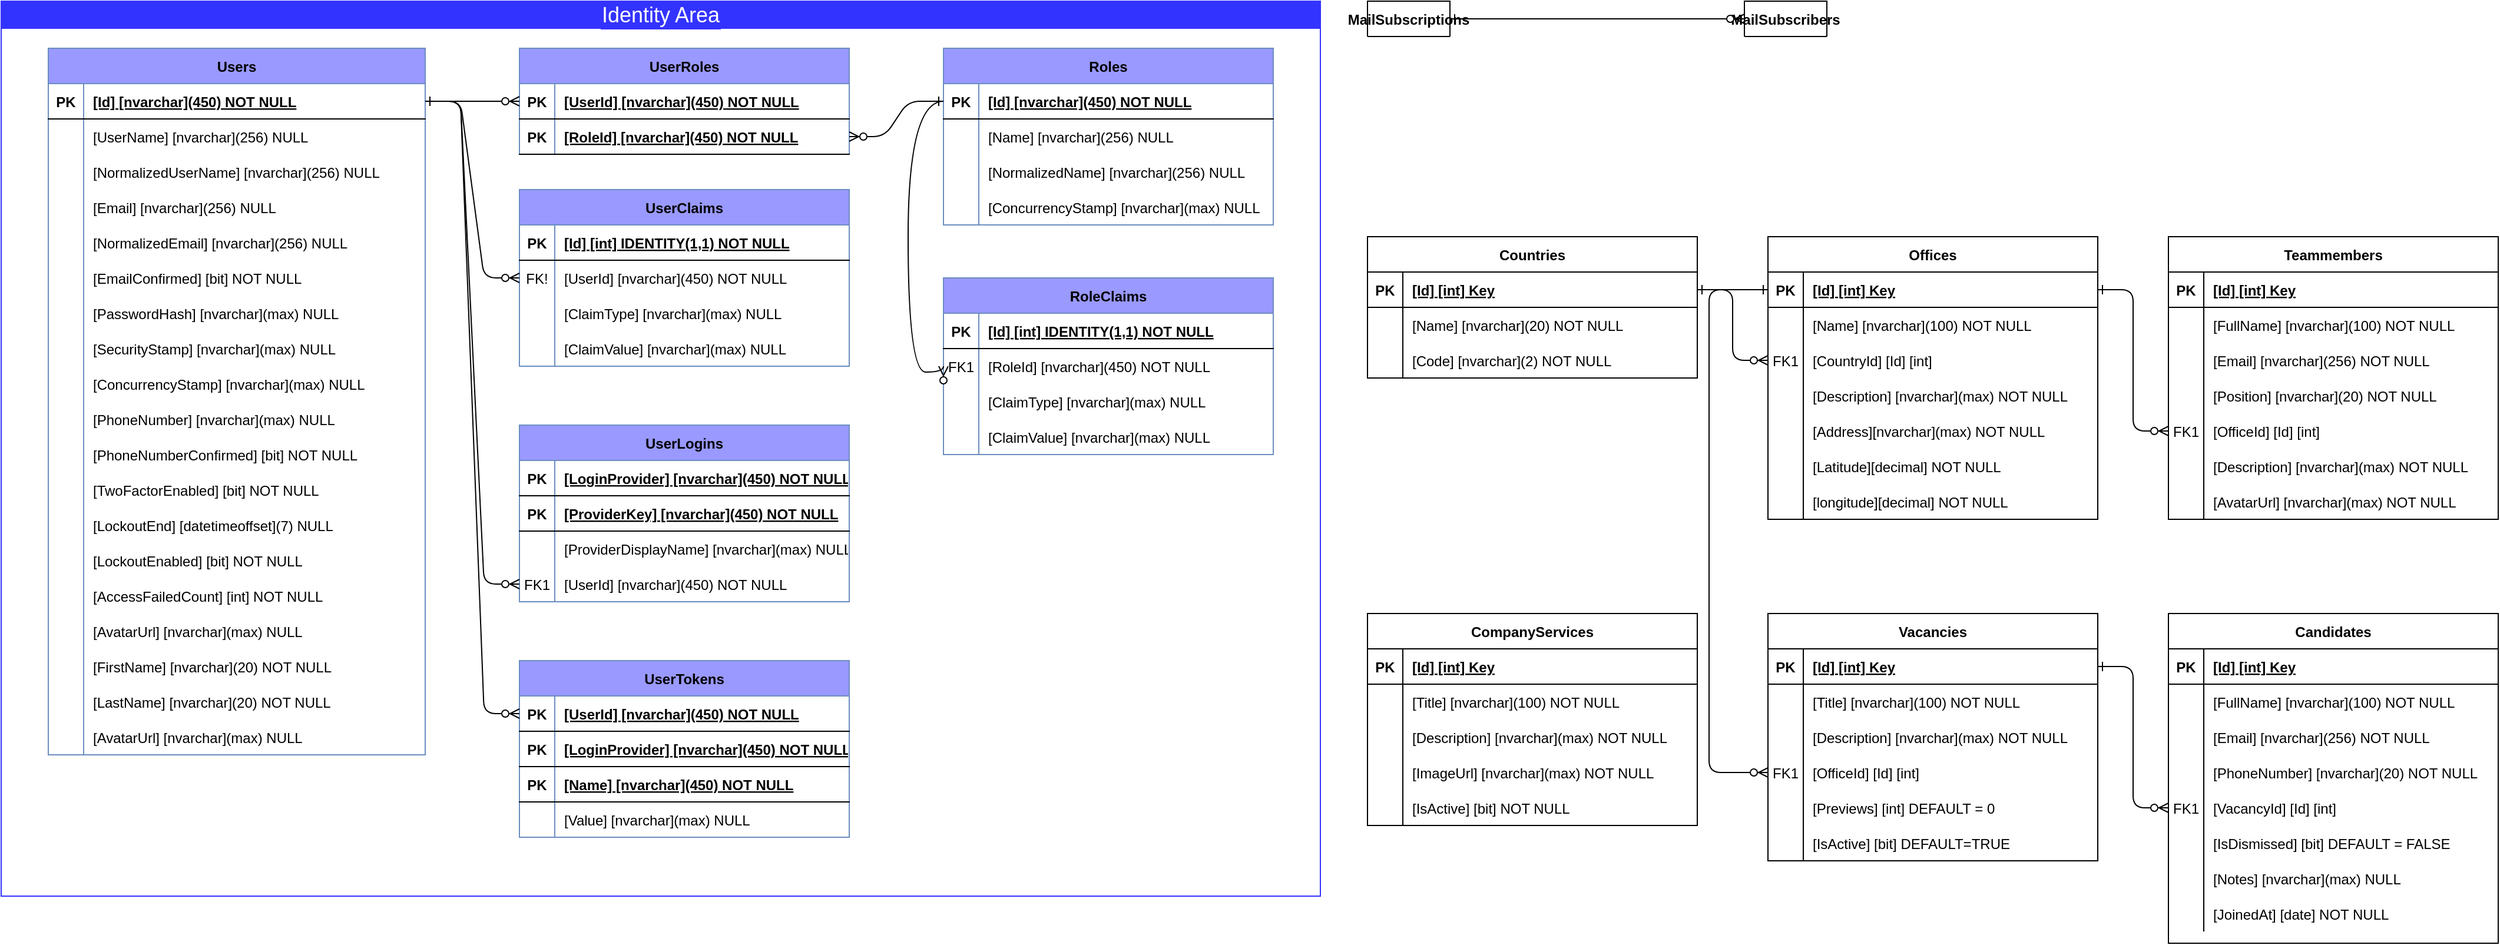 <mxfile version="20.6.1" type="device" pages="2"><diagram id="R2lEEEUBdFMjLlhIrx00" name="Tables"><mxGraphModel dx="1272" dy="649" grid="1" gridSize="10" guides="1" tooltips="1" connect="1" arrows="1" fold="1" page="1" pageScale="1" pageWidth="1100" pageHeight="850" math="0" shadow="0" extFonts="Permanent Marker^https://fonts.googleapis.com/css?family=Permanent+Marker"><root><mxCell id="0"/><mxCell id="1" parent="0"/><mxCell id="atEBvPictgGpG3gTJOOY-139" value="MailSubscribers" style="shape=table;startSize=30;container=1;collapsible=1;childLayout=tableLayout;fixedRows=1;rowLines=0;fontStyle=1;align=center;resizeLast=1;" parent="1" vertex="1" collapsed="1"><mxGeometry x="1520" y="40" width="70" height="30" as="geometry"><mxRectangle x="1520" y="40" width="280" height="160" as="alternateBounds"/></mxGeometry></mxCell><mxCell id="atEBvPictgGpG3gTJOOY-140" value="" style="shape=tableRow;horizontal=0;startSize=0;swimlaneHead=0;swimlaneBody=0;fillColor=none;collapsible=0;dropTarget=0;points=[[0,0.5],[1,0.5]];portConstraint=eastwest;top=0;left=0;right=0;bottom=1;" parent="atEBvPictgGpG3gTJOOY-139" vertex="1"><mxGeometry y="30" width="280" height="30" as="geometry"/></mxCell><mxCell id="atEBvPictgGpG3gTJOOY-141" value="PK" style="shape=partialRectangle;connectable=0;fillColor=none;top=0;left=0;bottom=0;right=0;fontStyle=1;overflow=hidden;" parent="atEBvPictgGpG3gTJOOY-140" vertex="1"><mxGeometry width="30" height="30" as="geometry"><mxRectangle width="30" height="30" as="alternateBounds"/></mxGeometry></mxCell><mxCell id="atEBvPictgGpG3gTJOOY-142" value="[Id] [int] Key" style="shape=partialRectangle;connectable=0;fillColor=none;top=0;left=0;bottom=0;right=0;align=left;spacingLeft=6;fontStyle=5;overflow=hidden;" parent="atEBvPictgGpG3gTJOOY-140" vertex="1"><mxGeometry x="30" width="250" height="30" as="geometry"><mxRectangle width="250" height="30" as="alternateBounds"/></mxGeometry></mxCell><mxCell id="atEBvPictgGpG3gTJOOY-143" value="" style="shape=tableRow;horizontal=0;startSize=0;swimlaneHead=0;swimlaneBody=0;fillColor=none;collapsible=0;dropTarget=0;points=[[0,0.5],[1,0.5]];portConstraint=eastwest;top=0;left=0;right=0;bottom=0;" parent="atEBvPictgGpG3gTJOOY-139" vertex="1"><mxGeometry y="60" width="280" height="30" as="geometry"/></mxCell><mxCell id="atEBvPictgGpG3gTJOOY-144" value="FK1" style="shape=partialRectangle;connectable=0;fillColor=none;top=0;left=0;bottom=0;right=0;editable=1;overflow=hidden;" parent="atEBvPictgGpG3gTJOOY-143" vertex="1"><mxGeometry width="30" height="30" as="geometry"><mxRectangle width="30" height="30" as="alternateBounds"/></mxGeometry></mxCell><mxCell id="atEBvPictgGpG3gTJOOY-145" value="SubscriptionId [Id] [int]" style="shape=partialRectangle;connectable=0;fillColor=none;top=0;left=0;bottom=0;right=0;align=left;spacingLeft=6;overflow=hidden;" parent="atEBvPictgGpG3gTJOOY-143" vertex="1"><mxGeometry x="30" width="250" height="30" as="geometry"><mxRectangle width="250" height="30" as="alternateBounds"/></mxGeometry></mxCell><mxCell id="atEBvPictgGpG3gTJOOY-146" value="" style="shape=tableRow;horizontal=0;startSize=0;swimlaneHead=0;swimlaneBody=0;fillColor=none;collapsible=0;dropTarget=0;points=[[0,0.5],[1,0.5]];portConstraint=eastwest;top=0;left=0;right=0;bottom=0;" parent="atEBvPictgGpG3gTJOOY-139" vertex="1"><mxGeometry y="90" width="280" height="30" as="geometry"/></mxCell><mxCell id="atEBvPictgGpG3gTJOOY-147" value="" style="shape=partialRectangle;connectable=0;fillColor=none;top=0;left=0;bottom=0;right=0;editable=1;overflow=hidden;" parent="atEBvPictgGpG3gTJOOY-146" vertex="1"><mxGeometry width="30" height="30" as="geometry"><mxRectangle width="30" height="30" as="alternateBounds"/></mxGeometry></mxCell><mxCell id="atEBvPictgGpG3gTJOOY-148" value="[Email] [nvarchar](256) NOT NULL" style="shape=partialRectangle;connectable=0;fillColor=none;top=0;left=0;bottom=0;right=0;align=left;spacingLeft=6;overflow=hidden;" parent="atEBvPictgGpG3gTJOOY-146" vertex="1"><mxGeometry x="30" width="250" height="30" as="geometry"><mxRectangle width="250" height="30" as="alternateBounds"/></mxGeometry></mxCell><mxCell id="atEBvPictgGpG3gTJOOY-152" value="" style="shape=tableRow;horizontal=0;startSize=0;swimlaneHead=0;swimlaneBody=0;fillColor=none;collapsible=0;dropTarget=0;points=[[0,0.5],[1,0.5]];portConstraint=eastwest;top=0;left=0;right=0;bottom=0;" parent="atEBvPictgGpG3gTJOOY-139" vertex="1"><mxGeometry y="120" width="280" height="30" as="geometry"/></mxCell><mxCell id="atEBvPictgGpG3gTJOOY-153" value="" style="shape=partialRectangle;connectable=0;fillColor=none;top=0;left=0;bottom=0;right=0;editable=1;overflow=hidden;" parent="atEBvPictgGpG3gTJOOY-152" vertex="1"><mxGeometry width="30" height="30" as="geometry"><mxRectangle width="30" height="30" as="alternateBounds"/></mxGeometry></mxCell><mxCell id="atEBvPictgGpG3gTJOOY-154" value="[IsSubscribed] [bit] NOT NULL" style="shape=partialRectangle;connectable=0;fillColor=none;top=0;left=0;bottom=0;right=0;align=left;spacingLeft=6;overflow=hidden;" parent="atEBvPictgGpG3gTJOOY-152" vertex="1"><mxGeometry x="30" width="250" height="30" as="geometry"><mxRectangle width="250" height="30" as="alternateBounds"/></mxGeometry></mxCell><mxCell id="atEBvPictgGpG3gTJOOY-155" value="MailSubscriptions" style="shape=table;startSize=30;container=1;collapsible=1;childLayout=tableLayout;fixedRows=1;rowLines=0;fontStyle=1;align=center;resizeLast=1;" parent="1" vertex="1" collapsed="1"><mxGeometry x="1200" y="40" width="70" height="30" as="geometry"><mxRectangle x="1200" y="40" width="280" height="120" as="alternateBounds"/></mxGeometry></mxCell><mxCell id="atEBvPictgGpG3gTJOOY-156" value="" style="shape=tableRow;horizontal=0;startSize=0;swimlaneHead=0;swimlaneBody=0;fillColor=none;collapsible=0;dropTarget=0;points=[[0,0.5],[1,0.5]];portConstraint=eastwest;top=0;left=0;right=0;bottom=1;" parent="atEBvPictgGpG3gTJOOY-155" vertex="1"><mxGeometry y="30" width="280" height="30" as="geometry"/></mxCell><mxCell id="atEBvPictgGpG3gTJOOY-157" value="PK" style="shape=partialRectangle;connectable=0;fillColor=none;top=0;left=0;bottom=0;right=0;fontStyle=1;overflow=hidden;" parent="atEBvPictgGpG3gTJOOY-156" vertex="1"><mxGeometry width="30" height="30" as="geometry"><mxRectangle width="30" height="30" as="alternateBounds"/></mxGeometry></mxCell><mxCell id="atEBvPictgGpG3gTJOOY-158" value="[Id] [int] Key" style="shape=partialRectangle;connectable=0;fillColor=none;top=0;left=0;bottom=0;right=0;align=left;spacingLeft=6;fontStyle=5;overflow=hidden;" parent="atEBvPictgGpG3gTJOOY-156" vertex="1"><mxGeometry x="30" width="250" height="30" as="geometry"><mxRectangle width="250" height="30" as="alternateBounds"/></mxGeometry></mxCell><mxCell id="atEBvPictgGpG3gTJOOY-159" value="" style="shape=tableRow;horizontal=0;startSize=0;swimlaneHead=0;swimlaneBody=0;fillColor=none;collapsible=0;dropTarget=0;points=[[0,0.5],[1,0.5]];portConstraint=eastwest;top=0;left=0;right=0;bottom=0;" parent="atEBvPictgGpG3gTJOOY-155" vertex="1"><mxGeometry y="60" width="280" height="30" as="geometry"/></mxCell><mxCell id="atEBvPictgGpG3gTJOOY-160" value="" style="shape=partialRectangle;connectable=0;fillColor=none;top=0;left=0;bottom=0;right=0;editable=1;overflow=hidden;" parent="atEBvPictgGpG3gTJOOY-159" vertex="1"><mxGeometry width="30" height="30" as="geometry"><mxRectangle width="30" height="30" as="alternateBounds"/></mxGeometry></mxCell><mxCell id="atEBvPictgGpG3gTJOOY-161" value="[Title] [nvarchar](256) NOT NULL" style="shape=partialRectangle;connectable=0;fillColor=none;top=0;left=0;bottom=0;right=0;align=left;spacingLeft=6;overflow=hidden;" parent="atEBvPictgGpG3gTJOOY-159" vertex="1"><mxGeometry x="30" width="250" height="30" as="geometry"><mxRectangle width="250" height="30" as="alternateBounds"/></mxGeometry></mxCell><mxCell id="atEBvPictgGpG3gTJOOY-162" value="" style="shape=tableRow;horizontal=0;startSize=0;swimlaneHead=0;swimlaneBody=0;fillColor=none;collapsible=0;dropTarget=0;points=[[0,0.5],[1,0.5]];portConstraint=eastwest;top=0;left=0;right=0;bottom=0;" parent="atEBvPictgGpG3gTJOOY-155" vertex="1"><mxGeometry y="90" width="280" height="30" as="geometry"/></mxCell><mxCell id="atEBvPictgGpG3gTJOOY-163" value="" style="shape=partialRectangle;connectable=0;fillColor=none;top=0;left=0;bottom=0;right=0;editable=1;overflow=hidden;" parent="atEBvPictgGpG3gTJOOY-162" vertex="1"><mxGeometry width="30" height="30" as="geometry"><mxRectangle width="30" height="30" as="alternateBounds"/></mxGeometry></mxCell><mxCell id="atEBvPictgGpG3gTJOOY-164" value="[Content] [nvarchar](max) NOT NULL" style="shape=partialRectangle;connectable=0;fillColor=none;top=0;left=0;bottom=0;right=0;align=left;spacingLeft=6;overflow=hidden;" parent="atEBvPictgGpG3gTJOOY-162" vertex="1"><mxGeometry x="30" width="250" height="30" as="geometry"><mxRectangle width="250" height="30" as="alternateBounds"/></mxGeometry></mxCell><mxCell id="atEBvPictgGpG3gTJOOY-168" value="" style="edgeStyle=entityRelationEdgeStyle;endArrow=ERzeroToMany;startArrow=ERone;endFill=1;startFill=0;exitX=1;exitY=0.5;exitDx=0;exitDy=0;entryX=0;entryY=0.5;entryDx=0;entryDy=0;" parent="1" source="atEBvPictgGpG3gTJOOY-156" target="atEBvPictgGpG3gTJOOY-143" edge="1"><mxGeometry width="100" height="100" relative="1" as="geometry"><mxPoint x="1665" y="280" as="sourcePoint"/><mxPoint x="1585" y="500" as="targetPoint"/></mxGeometry></mxCell><mxCell id="atEBvPictgGpG3gTJOOY-169" value="Countries" style="shape=table;startSize=30;container=1;collapsible=1;childLayout=tableLayout;fixedRows=1;rowLines=0;fontStyle=1;align=center;resizeLast=1;" parent="1" vertex="1"><mxGeometry x="1200" y="240" width="280" height="120" as="geometry"><mxRectangle x="1200" y="240" width="70" height="30" as="alternateBounds"/></mxGeometry></mxCell><mxCell id="atEBvPictgGpG3gTJOOY-170" value="" style="shape=tableRow;horizontal=0;startSize=0;swimlaneHead=0;swimlaneBody=0;fillColor=none;collapsible=0;dropTarget=0;points=[[0,0.5],[1,0.5]];portConstraint=eastwest;top=0;left=0;right=0;bottom=1;" parent="atEBvPictgGpG3gTJOOY-169" vertex="1"><mxGeometry y="30" width="280" height="30" as="geometry"/></mxCell><mxCell id="atEBvPictgGpG3gTJOOY-171" value="PK" style="shape=partialRectangle;connectable=0;fillColor=none;top=0;left=0;bottom=0;right=0;fontStyle=1;overflow=hidden;" parent="atEBvPictgGpG3gTJOOY-170" vertex="1"><mxGeometry width="30" height="30" as="geometry"><mxRectangle width="30" height="30" as="alternateBounds"/></mxGeometry></mxCell><mxCell id="atEBvPictgGpG3gTJOOY-172" value="[Id] [int] Key" style="shape=partialRectangle;connectable=0;fillColor=none;top=0;left=0;bottom=0;right=0;align=left;spacingLeft=6;fontStyle=5;overflow=hidden;" parent="atEBvPictgGpG3gTJOOY-170" vertex="1"><mxGeometry x="30" width="250" height="30" as="geometry"><mxRectangle width="250" height="30" as="alternateBounds"/></mxGeometry></mxCell><mxCell id="atEBvPictgGpG3gTJOOY-173" value="" style="shape=tableRow;horizontal=0;startSize=0;swimlaneHead=0;swimlaneBody=0;fillColor=none;collapsible=0;dropTarget=0;points=[[0,0.5],[1,0.5]];portConstraint=eastwest;top=0;left=0;right=0;bottom=0;" parent="atEBvPictgGpG3gTJOOY-169" vertex="1"><mxGeometry y="60" width="280" height="30" as="geometry"/></mxCell><mxCell id="atEBvPictgGpG3gTJOOY-174" value="" style="shape=partialRectangle;connectable=0;fillColor=none;top=0;left=0;bottom=0;right=0;editable=1;overflow=hidden;" parent="atEBvPictgGpG3gTJOOY-173" vertex="1"><mxGeometry width="30" height="30" as="geometry"><mxRectangle width="30" height="30" as="alternateBounds"/></mxGeometry></mxCell><mxCell id="atEBvPictgGpG3gTJOOY-175" value="[Name] [nvarchar](20) NOT NULL" style="shape=partialRectangle;connectable=0;fillColor=none;top=0;left=0;bottom=0;right=0;align=left;spacingLeft=6;overflow=hidden;" parent="atEBvPictgGpG3gTJOOY-173" vertex="1"><mxGeometry x="30" width="250" height="30" as="geometry"><mxRectangle width="250" height="30" as="alternateBounds"/></mxGeometry></mxCell><mxCell id="atEBvPictgGpG3gTJOOY-176" value="" style="shape=tableRow;horizontal=0;startSize=0;swimlaneHead=0;swimlaneBody=0;fillColor=none;collapsible=0;dropTarget=0;points=[[0,0.5],[1,0.5]];portConstraint=eastwest;top=0;left=0;right=0;bottom=0;" parent="atEBvPictgGpG3gTJOOY-169" vertex="1"><mxGeometry y="90" width="280" height="30" as="geometry"/></mxCell><mxCell id="atEBvPictgGpG3gTJOOY-177" value="" style="shape=partialRectangle;connectable=0;fillColor=none;top=0;left=0;bottom=0;right=0;editable=1;overflow=hidden;" parent="atEBvPictgGpG3gTJOOY-176" vertex="1"><mxGeometry width="30" height="30" as="geometry"><mxRectangle width="30" height="30" as="alternateBounds"/></mxGeometry></mxCell><mxCell id="atEBvPictgGpG3gTJOOY-178" value="[Code] [nvarchar](2) NOT NULL" style="shape=partialRectangle;connectable=0;fillColor=none;top=0;left=0;bottom=0;right=0;align=left;spacingLeft=6;overflow=hidden;" parent="atEBvPictgGpG3gTJOOY-176" vertex="1"><mxGeometry x="30" width="250" height="30" as="geometry"><mxRectangle width="250" height="30" as="alternateBounds"/></mxGeometry></mxCell><mxCell id="atEBvPictgGpG3gTJOOY-182" value="Vacancies" style="shape=table;startSize=30;container=1;collapsible=1;childLayout=tableLayout;fixedRows=1;rowLines=0;fontStyle=1;align=center;resizeLast=1;" parent="1" vertex="1"><mxGeometry x="1540" y="560" width="280" height="210" as="geometry"><mxRectangle x="1520" y="240" width="70" height="30" as="alternateBounds"/></mxGeometry></mxCell><mxCell id="atEBvPictgGpG3gTJOOY-183" value="" style="shape=tableRow;horizontal=0;startSize=0;swimlaneHead=0;swimlaneBody=0;fillColor=none;collapsible=0;dropTarget=0;points=[[0,0.5],[1,0.5]];portConstraint=eastwest;top=0;left=0;right=0;bottom=1;" parent="atEBvPictgGpG3gTJOOY-182" vertex="1"><mxGeometry y="30" width="280" height="30" as="geometry"/></mxCell><mxCell id="atEBvPictgGpG3gTJOOY-184" value="PK" style="shape=partialRectangle;connectable=0;fillColor=none;top=0;left=0;bottom=0;right=0;fontStyle=1;overflow=hidden;" parent="atEBvPictgGpG3gTJOOY-183" vertex="1"><mxGeometry width="30" height="30" as="geometry"><mxRectangle width="30" height="30" as="alternateBounds"/></mxGeometry></mxCell><mxCell id="atEBvPictgGpG3gTJOOY-185" value="[Id] [int] Key" style="shape=partialRectangle;connectable=0;fillColor=none;top=0;left=0;bottom=0;right=0;align=left;spacingLeft=6;fontStyle=5;overflow=hidden;" parent="atEBvPictgGpG3gTJOOY-183" vertex="1"><mxGeometry x="30" width="250" height="30" as="geometry"><mxRectangle width="250" height="30" as="alternateBounds"/></mxGeometry></mxCell><mxCell id="atEBvPictgGpG3gTJOOY-186" value="" style="shape=tableRow;horizontal=0;startSize=0;swimlaneHead=0;swimlaneBody=0;fillColor=none;collapsible=0;dropTarget=0;points=[[0,0.5],[1,0.5]];portConstraint=eastwest;top=0;left=0;right=0;bottom=0;" parent="atEBvPictgGpG3gTJOOY-182" vertex="1"><mxGeometry y="60" width="280" height="30" as="geometry"/></mxCell><mxCell id="atEBvPictgGpG3gTJOOY-187" value="" style="shape=partialRectangle;connectable=0;fillColor=none;top=0;left=0;bottom=0;right=0;editable=1;overflow=hidden;" parent="atEBvPictgGpG3gTJOOY-186" vertex="1"><mxGeometry width="30" height="30" as="geometry"><mxRectangle width="30" height="30" as="alternateBounds"/></mxGeometry></mxCell><mxCell id="atEBvPictgGpG3gTJOOY-188" value="[Title] [nvarchar](100) NOT NULL" style="shape=partialRectangle;connectable=0;fillColor=none;top=0;left=0;bottom=0;right=0;align=left;spacingLeft=6;overflow=hidden;" parent="atEBvPictgGpG3gTJOOY-186" vertex="1"><mxGeometry x="30" width="250" height="30" as="geometry"><mxRectangle width="250" height="30" as="alternateBounds"/></mxGeometry></mxCell><mxCell id="atEBvPictgGpG3gTJOOY-189" value="" style="shape=tableRow;horizontal=0;startSize=0;swimlaneHead=0;swimlaneBody=0;fillColor=none;collapsible=0;dropTarget=0;points=[[0,0.5],[1,0.5]];portConstraint=eastwest;top=0;left=0;right=0;bottom=0;" parent="atEBvPictgGpG3gTJOOY-182" vertex="1"><mxGeometry y="90" width="280" height="30" as="geometry"/></mxCell><mxCell id="atEBvPictgGpG3gTJOOY-190" value="" style="shape=partialRectangle;connectable=0;fillColor=none;top=0;left=0;bottom=0;right=0;editable=1;overflow=hidden;" parent="atEBvPictgGpG3gTJOOY-189" vertex="1"><mxGeometry width="30" height="30" as="geometry"><mxRectangle width="30" height="30" as="alternateBounds"/></mxGeometry></mxCell><mxCell id="atEBvPictgGpG3gTJOOY-191" value="[Description] [nvarchar](max) NOT NULL" style="shape=partialRectangle;connectable=0;fillColor=none;top=0;left=0;bottom=0;right=0;align=left;spacingLeft=6;overflow=hidden;" parent="atEBvPictgGpG3gTJOOY-189" vertex="1"><mxGeometry x="30" width="250" height="30" as="geometry"><mxRectangle width="250" height="30" as="alternateBounds"/></mxGeometry></mxCell><mxCell id="atEBvPictgGpG3gTJOOY-192" value="" style="shape=tableRow;horizontal=0;startSize=0;swimlaneHead=0;swimlaneBody=0;fillColor=none;collapsible=0;dropTarget=0;points=[[0,0.5],[1,0.5]];portConstraint=eastwest;top=0;left=0;right=0;bottom=0;" parent="atEBvPictgGpG3gTJOOY-182" vertex="1"><mxGeometry y="120" width="280" height="30" as="geometry"/></mxCell><mxCell id="atEBvPictgGpG3gTJOOY-193" value="FK1" style="shape=partialRectangle;connectable=0;fillColor=none;top=0;left=0;bottom=0;right=0;editable=1;overflow=hidden;" parent="atEBvPictgGpG3gTJOOY-192" vertex="1"><mxGeometry width="30" height="30" as="geometry"><mxRectangle width="30" height="30" as="alternateBounds"/></mxGeometry></mxCell><mxCell id="atEBvPictgGpG3gTJOOY-194" value="[OfficeId] [Id] [int] " style="shape=partialRectangle;connectable=0;fillColor=none;top=0;left=0;bottom=0;right=0;align=left;spacingLeft=6;overflow=hidden;" parent="atEBvPictgGpG3gTJOOY-192" vertex="1"><mxGeometry x="30" width="250" height="30" as="geometry"><mxRectangle width="250" height="30" as="alternateBounds"/></mxGeometry></mxCell><mxCell id="atEBvPictgGpG3gTJOOY-195" value="" style="shape=tableRow;horizontal=0;startSize=0;swimlaneHead=0;swimlaneBody=0;fillColor=none;collapsible=0;dropTarget=0;points=[[0,0.5],[1,0.5]];portConstraint=eastwest;top=0;left=0;right=0;bottom=0;" parent="atEBvPictgGpG3gTJOOY-182" vertex="1"><mxGeometry y="150" width="280" height="30" as="geometry"/></mxCell><mxCell id="atEBvPictgGpG3gTJOOY-196" value="" style="shape=partialRectangle;connectable=0;fillColor=none;top=0;left=0;bottom=0;right=0;editable=1;overflow=hidden;" parent="atEBvPictgGpG3gTJOOY-195" vertex="1"><mxGeometry width="30" height="30" as="geometry"><mxRectangle width="30" height="30" as="alternateBounds"/></mxGeometry></mxCell><mxCell id="atEBvPictgGpG3gTJOOY-197" value="[Previews] [int] DEFAULT = 0" style="shape=partialRectangle;connectable=0;fillColor=none;top=0;left=0;bottom=0;right=0;align=left;spacingLeft=6;overflow=hidden;" parent="atEBvPictgGpG3gTJOOY-195" vertex="1"><mxGeometry x="30" width="250" height="30" as="geometry"><mxRectangle width="250" height="30" as="alternateBounds"/></mxGeometry></mxCell><mxCell id="atEBvPictgGpG3gTJOOY-198" value="" style="shape=tableRow;horizontal=0;startSize=0;swimlaneHead=0;swimlaneBody=0;fillColor=none;collapsible=0;dropTarget=0;points=[[0,0.5],[1,0.5]];portConstraint=eastwest;top=0;left=0;right=0;bottom=0;" parent="atEBvPictgGpG3gTJOOY-182" vertex="1"><mxGeometry y="180" width="280" height="30" as="geometry"/></mxCell><mxCell id="atEBvPictgGpG3gTJOOY-199" value="" style="shape=partialRectangle;connectable=0;fillColor=none;top=0;left=0;bottom=0;right=0;editable=1;overflow=hidden;" parent="atEBvPictgGpG3gTJOOY-198" vertex="1"><mxGeometry width="30" height="30" as="geometry"><mxRectangle width="30" height="30" as="alternateBounds"/></mxGeometry></mxCell><mxCell id="atEBvPictgGpG3gTJOOY-200" value="[IsActive] [bit] DEFAULT=TRUE" style="shape=partialRectangle;connectable=0;fillColor=none;top=0;left=0;bottom=0;right=0;align=left;spacingLeft=6;overflow=hidden;" parent="atEBvPictgGpG3gTJOOY-198" vertex="1"><mxGeometry x="30" width="250" height="30" as="geometry"><mxRectangle width="250" height="30" as="alternateBounds"/></mxGeometry></mxCell><mxCell id="atEBvPictgGpG3gTJOOY-202" value="" style="edgeStyle=elbowEdgeStyle;endArrow=ERzeroToMany;startArrow=ERone;endFill=1;startFill=0;exitX=0;exitY=0.5;exitDx=0;exitDy=0;entryX=0;entryY=0.5;entryDx=0;entryDy=0;" parent="1" source="atEBvPictgGpG3gTJOOY-886" target="atEBvPictgGpG3gTJOOY-192" edge="1"><mxGeometry width="100" height="100" relative="1" as="geometry"><mxPoint x="1555" y="700" as="sourcePoint"/><mxPoint x="1635" y="730" as="targetPoint"/><Array as="points"><mxPoint x="1490" y="470"/></Array></mxGeometry></mxCell><mxCell id="atEBvPictgGpG3gTJOOY-203" value="Candidates" style="shape=table;startSize=30;container=1;collapsible=1;childLayout=tableLayout;fixedRows=1;rowLines=0;fontStyle=1;align=center;resizeLast=1;" parent="1" vertex="1"><mxGeometry x="1880" y="560" width="280" height="280" as="geometry"><mxRectangle x="1840" y="240" width="70" height="30" as="alternateBounds"/></mxGeometry></mxCell><mxCell id="atEBvPictgGpG3gTJOOY-204" value="" style="shape=tableRow;horizontal=0;startSize=0;swimlaneHead=0;swimlaneBody=0;fillColor=none;collapsible=0;dropTarget=0;points=[[0,0.5],[1,0.5]];portConstraint=eastwest;top=0;left=0;right=0;bottom=1;" parent="atEBvPictgGpG3gTJOOY-203" vertex="1"><mxGeometry y="30" width="280" height="30" as="geometry"/></mxCell><mxCell id="atEBvPictgGpG3gTJOOY-205" value="PK" style="shape=partialRectangle;connectable=0;fillColor=none;top=0;left=0;bottom=0;right=0;fontStyle=1;overflow=hidden;" parent="atEBvPictgGpG3gTJOOY-204" vertex="1"><mxGeometry width="30" height="30" as="geometry"><mxRectangle width="30" height="30" as="alternateBounds"/></mxGeometry></mxCell><mxCell id="atEBvPictgGpG3gTJOOY-206" value="[Id] [int] Key" style="shape=partialRectangle;connectable=0;fillColor=none;top=0;left=0;bottom=0;right=0;align=left;spacingLeft=6;fontStyle=5;overflow=hidden;" parent="atEBvPictgGpG3gTJOOY-204" vertex="1"><mxGeometry x="30" width="250" height="30" as="geometry"><mxRectangle width="250" height="30" as="alternateBounds"/></mxGeometry></mxCell><mxCell id="atEBvPictgGpG3gTJOOY-207" value="" style="shape=tableRow;horizontal=0;startSize=0;swimlaneHead=0;swimlaneBody=0;fillColor=none;collapsible=0;dropTarget=0;points=[[0,0.5],[1,0.5]];portConstraint=eastwest;top=0;left=0;right=0;bottom=0;" parent="atEBvPictgGpG3gTJOOY-203" vertex="1"><mxGeometry y="60" width="280" height="30" as="geometry"/></mxCell><mxCell id="atEBvPictgGpG3gTJOOY-208" value="" style="shape=partialRectangle;connectable=0;fillColor=none;top=0;left=0;bottom=0;right=0;editable=1;overflow=hidden;" parent="atEBvPictgGpG3gTJOOY-207" vertex="1"><mxGeometry width="30" height="30" as="geometry"><mxRectangle width="30" height="30" as="alternateBounds"/></mxGeometry></mxCell><mxCell id="atEBvPictgGpG3gTJOOY-209" value="[FullName] [nvarchar](100) NOT NULL" style="shape=partialRectangle;connectable=0;fillColor=none;top=0;left=0;bottom=0;right=0;align=left;spacingLeft=6;overflow=hidden;" parent="atEBvPictgGpG3gTJOOY-207" vertex="1"><mxGeometry x="30" width="250" height="30" as="geometry"><mxRectangle width="250" height="30" as="alternateBounds"/></mxGeometry></mxCell><mxCell id="atEBvPictgGpG3gTJOOY-210" value="" style="shape=tableRow;horizontal=0;startSize=0;swimlaneHead=0;swimlaneBody=0;fillColor=none;collapsible=0;dropTarget=0;points=[[0,0.5],[1,0.5]];portConstraint=eastwest;top=0;left=0;right=0;bottom=0;" parent="atEBvPictgGpG3gTJOOY-203" vertex="1"><mxGeometry y="90" width="280" height="30" as="geometry"/></mxCell><mxCell id="atEBvPictgGpG3gTJOOY-211" value="" style="shape=partialRectangle;connectable=0;fillColor=none;top=0;left=0;bottom=0;right=0;editable=1;overflow=hidden;" parent="atEBvPictgGpG3gTJOOY-210" vertex="1"><mxGeometry width="30" height="30" as="geometry"><mxRectangle width="30" height="30" as="alternateBounds"/></mxGeometry></mxCell><mxCell id="atEBvPictgGpG3gTJOOY-212" value="[Email] [nvarchar](256) NOT NULL" style="shape=partialRectangle;connectable=0;fillColor=none;top=0;left=0;bottom=0;right=0;align=left;spacingLeft=6;overflow=hidden;" parent="atEBvPictgGpG3gTJOOY-210" vertex="1"><mxGeometry x="30" width="250" height="30" as="geometry"><mxRectangle width="250" height="30" as="alternateBounds"/></mxGeometry></mxCell><mxCell id="atEBvPictgGpG3gTJOOY-213" value="" style="shape=tableRow;horizontal=0;startSize=0;swimlaneHead=0;swimlaneBody=0;fillColor=none;collapsible=0;dropTarget=0;points=[[0,0.5],[1,0.5]];portConstraint=eastwest;top=0;left=0;right=0;bottom=0;" parent="atEBvPictgGpG3gTJOOY-203" vertex="1"><mxGeometry y="120" width="280" height="30" as="geometry"/></mxCell><mxCell id="atEBvPictgGpG3gTJOOY-214" value="" style="shape=partialRectangle;connectable=0;fillColor=none;top=0;left=0;bottom=0;right=0;editable=1;overflow=hidden;" parent="atEBvPictgGpG3gTJOOY-213" vertex="1"><mxGeometry width="30" height="30" as="geometry"><mxRectangle width="30" height="30" as="alternateBounds"/></mxGeometry></mxCell><mxCell id="atEBvPictgGpG3gTJOOY-215" value="[PhoneNumber] [nvarchar](20) NOT NULL" style="shape=partialRectangle;connectable=0;fillColor=none;top=0;left=0;bottom=0;right=0;align=left;spacingLeft=6;overflow=hidden;" parent="atEBvPictgGpG3gTJOOY-213" vertex="1"><mxGeometry x="30" width="250" height="30" as="geometry"><mxRectangle width="250" height="30" as="alternateBounds"/></mxGeometry></mxCell><mxCell id="atEBvPictgGpG3gTJOOY-216" value="" style="shape=tableRow;horizontal=0;startSize=0;swimlaneHead=0;swimlaneBody=0;fillColor=none;collapsible=0;dropTarget=0;points=[[0,0.5],[1,0.5]];portConstraint=eastwest;top=0;left=0;right=0;bottom=0;" parent="atEBvPictgGpG3gTJOOY-203" vertex="1"><mxGeometry y="150" width="280" height="30" as="geometry"/></mxCell><mxCell id="atEBvPictgGpG3gTJOOY-217" value="FK1" style="shape=partialRectangle;connectable=0;fillColor=none;top=0;left=0;bottom=0;right=0;editable=1;overflow=hidden;" parent="atEBvPictgGpG3gTJOOY-216" vertex="1"><mxGeometry width="30" height="30" as="geometry"><mxRectangle width="30" height="30" as="alternateBounds"/></mxGeometry></mxCell><mxCell id="atEBvPictgGpG3gTJOOY-218" value="[VacancyId] [Id] [int]" style="shape=partialRectangle;connectable=0;fillColor=none;top=0;left=0;bottom=0;right=0;align=left;spacingLeft=6;overflow=hidden;" parent="atEBvPictgGpG3gTJOOY-216" vertex="1"><mxGeometry x="30" width="250" height="30" as="geometry"><mxRectangle width="250" height="30" as="alternateBounds"/></mxGeometry></mxCell><mxCell id="atEBvPictgGpG3gTJOOY-219" value="" style="shape=tableRow;horizontal=0;startSize=0;swimlaneHead=0;swimlaneBody=0;fillColor=none;collapsible=0;dropTarget=0;points=[[0,0.5],[1,0.5]];portConstraint=eastwest;top=0;left=0;right=0;bottom=0;" parent="atEBvPictgGpG3gTJOOY-203" vertex="1"><mxGeometry y="180" width="280" height="30" as="geometry"/></mxCell><mxCell id="atEBvPictgGpG3gTJOOY-220" value="" style="shape=partialRectangle;connectable=0;fillColor=none;top=0;left=0;bottom=0;right=0;editable=1;overflow=hidden;" parent="atEBvPictgGpG3gTJOOY-219" vertex="1"><mxGeometry width="30" height="30" as="geometry"><mxRectangle width="30" height="30" as="alternateBounds"/></mxGeometry></mxCell><mxCell id="atEBvPictgGpG3gTJOOY-221" value="[IsDismissed] [bit] DEFAULT = FALSE" style="shape=partialRectangle;connectable=0;fillColor=none;top=0;left=0;bottom=0;right=0;align=left;spacingLeft=6;overflow=hidden;" parent="atEBvPictgGpG3gTJOOY-219" vertex="1"><mxGeometry x="30" width="250" height="30" as="geometry"><mxRectangle width="250" height="30" as="alternateBounds"/></mxGeometry></mxCell><mxCell id="atEBvPictgGpG3gTJOOY-937" value="" style="shape=tableRow;horizontal=0;startSize=0;swimlaneHead=0;swimlaneBody=0;fillColor=none;collapsible=0;dropTarget=0;points=[[0,0.5],[1,0.5]];portConstraint=eastwest;top=0;left=0;right=0;bottom=0;" parent="atEBvPictgGpG3gTJOOY-203" vertex="1"><mxGeometry y="210" width="280" height="30" as="geometry"/></mxCell><mxCell id="atEBvPictgGpG3gTJOOY-938" value="" style="shape=partialRectangle;connectable=0;fillColor=none;top=0;left=0;bottom=0;right=0;editable=1;overflow=hidden;" parent="atEBvPictgGpG3gTJOOY-937" vertex="1"><mxGeometry width="30" height="30" as="geometry"><mxRectangle width="30" height="30" as="alternateBounds"/></mxGeometry></mxCell><mxCell id="atEBvPictgGpG3gTJOOY-939" value="[Notes] [nvarchar](max) NULL" style="shape=partialRectangle;connectable=0;fillColor=none;top=0;left=0;bottom=0;right=0;align=left;spacingLeft=6;overflow=hidden;" parent="atEBvPictgGpG3gTJOOY-937" vertex="1"><mxGeometry x="30" width="250" height="30" as="geometry"><mxRectangle width="250" height="30" as="alternateBounds"/></mxGeometry></mxCell><mxCell id="atEBvPictgGpG3gTJOOY-940" value="" style="shape=tableRow;horizontal=0;startSize=0;swimlaneHead=0;swimlaneBody=0;fillColor=none;collapsible=0;dropTarget=0;points=[[0,0.5],[1,0.5]];portConstraint=eastwest;top=0;left=0;right=0;bottom=0;" parent="atEBvPictgGpG3gTJOOY-203" vertex="1"><mxGeometry y="240" width="280" height="30" as="geometry"/></mxCell><mxCell id="atEBvPictgGpG3gTJOOY-941" value="" style="shape=partialRectangle;connectable=0;fillColor=none;top=0;left=0;bottom=0;right=0;editable=1;overflow=hidden;" parent="atEBvPictgGpG3gTJOOY-940" vertex="1"><mxGeometry width="30" height="30" as="geometry"><mxRectangle width="30" height="30" as="alternateBounds"/></mxGeometry></mxCell><mxCell id="atEBvPictgGpG3gTJOOY-942" value="[JoinedAt] [date] NOT NULL" style="shape=partialRectangle;connectable=0;fillColor=none;top=0;left=0;bottom=0;right=0;align=left;spacingLeft=6;overflow=hidden;" parent="atEBvPictgGpG3gTJOOY-940" vertex="1"><mxGeometry x="30" width="250" height="30" as="geometry"><mxRectangle width="250" height="30" as="alternateBounds"/></mxGeometry></mxCell><mxCell id="atEBvPictgGpG3gTJOOY-222" value="" style="edgeStyle=entityRelationEdgeStyle;endArrow=ERzeroToMany;startArrow=ERone;endFill=1;startFill=0;exitX=1;exitY=0.5;exitDx=0;exitDy=0;entryX=0;entryY=0.5;entryDx=0;entryDy=0;" parent="1" source="atEBvPictgGpG3gTJOOY-183" target="atEBvPictgGpG3gTJOOY-216" edge="1"><mxGeometry width="100" height="100" relative="1" as="geometry"><mxPoint x="1965" y="750" as="sourcePoint"/><mxPoint x="2045" y="840" as="targetPoint"/></mxGeometry></mxCell><mxCell id="atEBvPictgGpG3gTJOOY-490" value="Identity Area" style="swimlane;whiteSpace=wrap;html=1;fontSize=18;fillColor=#3333FF;fontColor=#FFFFFF;strokeColor=#3333FF;fontStyle=0;labelBackgroundColor=#3333FF;labelBorderColor=#3333FF;rounded=0;autosize=1;" parent="1" vertex="1"><mxGeometry x="40" y="40" width="1120" height="760" as="geometry"><mxRectangle x="40" y="40" width="140" height="30" as="alternateBounds"/></mxGeometry></mxCell><mxCell id="atEBvPictgGpG3gTJOOY-491" value="Users" style="shape=table;startSize=30;container=1;collapsible=1;childLayout=tableLayout;fixedRows=1;rowLines=0;fontStyle=1;align=center;resizeLast=1;fillColor=#9999FF;strokeColor=#6c8ebf;" parent="atEBvPictgGpG3gTJOOY-490" vertex="1"><mxGeometry x="40" y="40" width="320" height="600" as="geometry"><mxRectangle x="40" y="440" width="70" height="30" as="alternateBounds"/></mxGeometry></mxCell><mxCell id="atEBvPictgGpG3gTJOOY-492" value="" style="shape=tableRow;horizontal=0;startSize=0;swimlaneHead=0;swimlaneBody=0;fillColor=none;collapsible=0;dropTarget=0;points=[[0,0.5],[1,0.5]];portConstraint=eastwest;top=0;left=0;right=0;bottom=1;" parent="atEBvPictgGpG3gTJOOY-491" vertex="1"><mxGeometry y="30" width="320" height="30" as="geometry"/></mxCell><mxCell id="atEBvPictgGpG3gTJOOY-493" value="PK" style="shape=partialRectangle;connectable=0;fillColor=none;top=0;left=0;bottom=0;right=0;fontStyle=1;overflow=hidden;" parent="atEBvPictgGpG3gTJOOY-492" vertex="1"><mxGeometry width="30" height="30" as="geometry"><mxRectangle width="30" height="30" as="alternateBounds"/></mxGeometry></mxCell><mxCell id="atEBvPictgGpG3gTJOOY-494" value="[Id] [nvarchar](450) NOT NULL" style="shape=partialRectangle;connectable=0;fillColor=none;top=0;left=0;bottom=0;right=0;align=left;spacingLeft=6;fontStyle=5;overflow=hidden;" parent="atEBvPictgGpG3gTJOOY-492" vertex="1"><mxGeometry x="30" width="290" height="30" as="geometry"><mxRectangle width="290" height="30" as="alternateBounds"/></mxGeometry></mxCell><mxCell id="atEBvPictgGpG3gTJOOY-495" value="" style="shape=tableRow;horizontal=0;startSize=0;swimlaneHead=0;swimlaneBody=0;fillColor=none;collapsible=0;dropTarget=0;points=[[0,0.5],[1,0.5]];portConstraint=eastwest;top=0;left=0;right=0;bottom=0;" parent="atEBvPictgGpG3gTJOOY-491" vertex="1"><mxGeometry y="60" width="320" height="30" as="geometry"/></mxCell><mxCell id="atEBvPictgGpG3gTJOOY-496" value="" style="shape=partialRectangle;connectable=0;fillColor=none;top=0;left=0;bottom=0;right=0;editable=1;overflow=hidden;" parent="atEBvPictgGpG3gTJOOY-495" vertex="1"><mxGeometry width="30" height="30" as="geometry"><mxRectangle width="30" height="30" as="alternateBounds"/></mxGeometry></mxCell><mxCell id="atEBvPictgGpG3gTJOOY-497" value="[UserName] [nvarchar](256) NULL" style="shape=partialRectangle;connectable=0;fillColor=none;top=0;left=0;bottom=0;right=0;align=left;spacingLeft=6;overflow=hidden;" parent="atEBvPictgGpG3gTJOOY-495" vertex="1"><mxGeometry x="30" width="290" height="30" as="geometry"><mxRectangle width="290" height="30" as="alternateBounds"/></mxGeometry></mxCell><mxCell id="atEBvPictgGpG3gTJOOY-498" value="" style="shape=tableRow;horizontal=0;startSize=0;swimlaneHead=0;swimlaneBody=0;fillColor=none;collapsible=0;dropTarget=0;points=[[0,0.5],[1,0.5]];portConstraint=eastwest;top=0;left=0;right=0;bottom=0;" parent="atEBvPictgGpG3gTJOOY-491" vertex="1"><mxGeometry y="90" width="320" height="30" as="geometry"/></mxCell><mxCell id="atEBvPictgGpG3gTJOOY-499" value="" style="shape=partialRectangle;connectable=0;fillColor=none;top=0;left=0;bottom=0;right=0;editable=1;overflow=hidden;" parent="atEBvPictgGpG3gTJOOY-498" vertex="1"><mxGeometry width="30" height="30" as="geometry"><mxRectangle width="30" height="30" as="alternateBounds"/></mxGeometry></mxCell><mxCell id="atEBvPictgGpG3gTJOOY-500" value="[NormalizedUserName] [nvarchar](256) NULL" style="shape=partialRectangle;connectable=0;fillColor=none;top=0;left=0;bottom=0;right=0;align=left;spacingLeft=6;overflow=hidden;" parent="atEBvPictgGpG3gTJOOY-498" vertex="1"><mxGeometry x="30" width="290" height="30" as="geometry"><mxRectangle width="290" height="30" as="alternateBounds"/></mxGeometry></mxCell><mxCell id="atEBvPictgGpG3gTJOOY-501" value="" style="shape=tableRow;horizontal=0;startSize=0;swimlaneHead=0;swimlaneBody=0;fillColor=none;collapsible=0;dropTarget=0;points=[[0,0.5],[1,0.5]];portConstraint=eastwest;top=0;left=0;right=0;bottom=0;" parent="atEBvPictgGpG3gTJOOY-491" vertex="1"><mxGeometry y="120" width="320" height="30" as="geometry"/></mxCell><mxCell id="atEBvPictgGpG3gTJOOY-502" value="" style="shape=partialRectangle;connectable=0;fillColor=none;top=0;left=0;bottom=0;right=0;editable=1;overflow=hidden;" parent="atEBvPictgGpG3gTJOOY-501" vertex="1"><mxGeometry width="30" height="30" as="geometry"><mxRectangle width="30" height="30" as="alternateBounds"/></mxGeometry></mxCell><mxCell id="atEBvPictgGpG3gTJOOY-503" value="[Email] [nvarchar](256) NULL" style="shape=partialRectangle;connectable=0;fillColor=none;top=0;left=0;bottom=0;right=0;align=left;spacingLeft=6;overflow=hidden;" parent="atEBvPictgGpG3gTJOOY-501" vertex="1"><mxGeometry x="30" width="290" height="30" as="geometry"><mxRectangle width="290" height="30" as="alternateBounds"/></mxGeometry></mxCell><mxCell id="atEBvPictgGpG3gTJOOY-504" value="" style="shape=tableRow;horizontal=0;startSize=0;swimlaneHead=0;swimlaneBody=0;fillColor=none;collapsible=0;dropTarget=0;points=[[0,0.5],[1,0.5]];portConstraint=eastwest;top=0;left=0;right=0;bottom=0;" parent="atEBvPictgGpG3gTJOOY-491" vertex="1"><mxGeometry y="150" width="320" height="30" as="geometry"/></mxCell><mxCell id="atEBvPictgGpG3gTJOOY-505" value="" style="shape=partialRectangle;connectable=0;fillColor=none;top=0;left=0;bottom=0;right=0;editable=1;overflow=hidden;" parent="atEBvPictgGpG3gTJOOY-504" vertex="1"><mxGeometry width="30" height="30" as="geometry"><mxRectangle width="30" height="30" as="alternateBounds"/></mxGeometry></mxCell><mxCell id="atEBvPictgGpG3gTJOOY-506" value="[NormalizedEmail] [nvarchar](256) NULL" style="shape=partialRectangle;connectable=0;fillColor=none;top=0;left=0;bottom=0;right=0;align=left;spacingLeft=6;overflow=hidden;" parent="atEBvPictgGpG3gTJOOY-504" vertex="1"><mxGeometry x="30" width="290" height="30" as="geometry"><mxRectangle width="290" height="30" as="alternateBounds"/></mxGeometry></mxCell><mxCell id="atEBvPictgGpG3gTJOOY-507" value="" style="shape=tableRow;horizontal=0;startSize=0;swimlaneHead=0;swimlaneBody=0;fillColor=none;collapsible=0;dropTarget=0;points=[[0,0.5],[1,0.5]];portConstraint=eastwest;top=0;left=0;right=0;bottom=0;" parent="atEBvPictgGpG3gTJOOY-491" vertex="1"><mxGeometry y="180" width="320" height="30" as="geometry"/></mxCell><mxCell id="atEBvPictgGpG3gTJOOY-508" value="" style="shape=partialRectangle;connectable=0;fillColor=none;top=0;left=0;bottom=0;right=0;editable=1;overflow=hidden;" parent="atEBvPictgGpG3gTJOOY-507" vertex="1"><mxGeometry width="30" height="30" as="geometry"><mxRectangle width="30" height="30" as="alternateBounds"/></mxGeometry></mxCell><mxCell id="atEBvPictgGpG3gTJOOY-509" value="[EmailConfirmed] [bit] NOT NULL" style="shape=partialRectangle;connectable=0;fillColor=none;top=0;left=0;bottom=0;right=0;align=left;spacingLeft=6;overflow=hidden;" parent="atEBvPictgGpG3gTJOOY-507" vertex="1"><mxGeometry x="30" width="290" height="30" as="geometry"><mxRectangle width="290" height="30" as="alternateBounds"/></mxGeometry></mxCell><mxCell id="atEBvPictgGpG3gTJOOY-510" value="" style="shape=tableRow;horizontal=0;startSize=0;swimlaneHead=0;swimlaneBody=0;fillColor=none;collapsible=0;dropTarget=0;points=[[0,0.5],[1,0.5]];portConstraint=eastwest;top=0;left=0;right=0;bottom=0;" parent="atEBvPictgGpG3gTJOOY-491" vertex="1"><mxGeometry y="210" width="320" height="30" as="geometry"/></mxCell><mxCell id="atEBvPictgGpG3gTJOOY-511" value="" style="shape=partialRectangle;connectable=0;fillColor=none;top=0;left=0;bottom=0;right=0;editable=1;overflow=hidden;" parent="atEBvPictgGpG3gTJOOY-510" vertex="1"><mxGeometry width="30" height="30" as="geometry"><mxRectangle width="30" height="30" as="alternateBounds"/></mxGeometry></mxCell><mxCell id="atEBvPictgGpG3gTJOOY-512" value="[PasswordHash] [nvarchar](max) NULL" style="shape=partialRectangle;connectable=0;fillColor=none;top=0;left=0;bottom=0;right=0;align=left;spacingLeft=6;overflow=hidden;" parent="atEBvPictgGpG3gTJOOY-510" vertex="1"><mxGeometry x="30" width="290" height="30" as="geometry"><mxRectangle width="290" height="30" as="alternateBounds"/></mxGeometry></mxCell><mxCell id="atEBvPictgGpG3gTJOOY-513" value="" style="shape=tableRow;horizontal=0;startSize=0;swimlaneHead=0;swimlaneBody=0;fillColor=none;collapsible=0;dropTarget=0;points=[[0,0.5],[1,0.5]];portConstraint=eastwest;top=0;left=0;right=0;bottom=0;" parent="atEBvPictgGpG3gTJOOY-491" vertex="1"><mxGeometry y="240" width="320" height="30" as="geometry"/></mxCell><mxCell id="atEBvPictgGpG3gTJOOY-514" value="" style="shape=partialRectangle;connectable=0;fillColor=none;top=0;left=0;bottom=0;right=0;editable=1;overflow=hidden;" parent="atEBvPictgGpG3gTJOOY-513" vertex="1"><mxGeometry width="30" height="30" as="geometry"><mxRectangle width="30" height="30" as="alternateBounds"/></mxGeometry></mxCell><mxCell id="atEBvPictgGpG3gTJOOY-515" value="[SecurityStamp] [nvarchar](max) NULL" style="shape=partialRectangle;connectable=0;fillColor=none;top=0;left=0;bottom=0;right=0;align=left;spacingLeft=6;overflow=hidden;" parent="atEBvPictgGpG3gTJOOY-513" vertex="1"><mxGeometry x="30" width="290" height="30" as="geometry"><mxRectangle width="290" height="30" as="alternateBounds"/></mxGeometry></mxCell><mxCell id="atEBvPictgGpG3gTJOOY-516" value="" style="shape=tableRow;horizontal=0;startSize=0;swimlaneHead=0;swimlaneBody=0;fillColor=none;collapsible=0;dropTarget=0;points=[[0,0.5],[1,0.5]];portConstraint=eastwest;top=0;left=0;right=0;bottom=0;" parent="atEBvPictgGpG3gTJOOY-491" vertex="1"><mxGeometry y="270" width="320" height="30" as="geometry"/></mxCell><mxCell id="atEBvPictgGpG3gTJOOY-517" value="" style="shape=partialRectangle;connectable=0;fillColor=none;top=0;left=0;bottom=0;right=0;editable=1;overflow=hidden;" parent="atEBvPictgGpG3gTJOOY-516" vertex="1"><mxGeometry width="30" height="30" as="geometry"><mxRectangle width="30" height="30" as="alternateBounds"/></mxGeometry></mxCell><mxCell id="atEBvPictgGpG3gTJOOY-518" value="[ConcurrencyStamp] [nvarchar](max) NULL" style="shape=partialRectangle;connectable=0;fillColor=none;top=0;left=0;bottom=0;right=0;align=left;spacingLeft=6;overflow=hidden;" parent="atEBvPictgGpG3gTJOOY-516" vertex="1"><mxGeometry x="30" width="290" height="30" as="geometry"><mxRectangle width="290" height="30" as="alternateBounds"/></mxGeometry></mxCell><mxCell id="atEBvPictgGpG3gTJOOY-519" value="" style="shape=tableRow;horizontal=0;startSize=0;swimlaneHead=0;swimlaneBody=0;fillColor=none;collapsible=0;dropTarget=0;points=[[0,0.5],[1,0.5]];portConstraint=eastwest;top=0;left=0;right=0;bottom=0;" parent="atEBvPictgGpG3gTJOOY-491" vertex="1"><mxGeometry y="300" width="320" height="30" as="geometry"/></mxCell><mxCell id="atEBvPictgGpG3gTJOOY-520" value="" style="shape=partialRectangle;connectable=0;fillColor=none;top=0;left=0;bottom=0;right=0;editable=1;overflow=hidden;" parent="atEBvPictgGpG3gTJOOY-519" vertex="1"><mxGeometry width="30" height="30" as="geometry"><mxRectangle width="30" height="30" as="alternateBounds"/></mxGeometry></mxCell><mxCell id="atEBvPictgGpG3gTJOOY-521" value="[PhoneNumber] [nvarchar](max) NULL" style="shape=partialRectangle;connectable=0;fillColor=none;top=0;left=0;bottom=0;right=0;align=left;spacingLeft=6;overflow=hidden;" parent="atEBvPictgGpG3gTJOOY-519" vertex="1"><mxGeometry x="30" width="290" height="30" as="geometry"><mxRectangle width="290" height="30" as="alternateBounds"/></mxGeometry></mxCell><mxCell id="atEBvPictgGpG3gTJOOY-522" value="" style="shape=tableRow;horizontal=0;startSize=0;swimlaneHead=0;swimlaneBody=0;fillColor=none;collapsible=0;dropTarget=0;points=[[0,0.5],[1,0.5]];portConstraint=eastwest;top=0;left=0;right=0;bottom=0;" parent="atEBvPictgGpG3gTJOOY-491" vertex="1"><mxGeometry y="330" width="320" height="30" as="geometry"/></mxCell><mxCell id="atEBvPictgGpG3gTJOOY-523" value="" style="shape=partialRectangle;connectable=0;fillColor=none;top=0;left=0;bottom=0;right=0;editable=1;overflow=hidden;" parent="atEBvPictgGpG3gTJOOY-522" vertex="1"><mxGeometry width="30" height="30" as="geometry"><mxRectangle width="30" height="30" as="alternateBounds"/></mxGeometry></mxCell><mxCell id="atEBvPictgGpG3gTJOOY-524" value="[PhoneNumberConfirmed] [bit] NOT NULL" style="shape=partialRectangle;connectable=0;fillColor=none;top=0;left=0;bottom=0;right=0;align=left;spacingLeft=6;overflow=hidden;" parent="atEBvPictgGpG3gTJOOY-522" vertex="1"><mxGeometry x="30" width="290" height="30" as="geometry"><mxRectangle width="290" height="30" as="alternateBounds"/></mxGeometry></mxCell><mxCell id="atEBvPictgGpG3gTJOOY-525" value="" style="shape=tableRow;horizontal=0;startSize=0;swimlaneHead=0;swimlaneBody=0;fillColor=none;collapsible=0;dropTarget=0;points=[[0,0.5],[1,0.5]];portConstraint=eastwest;top=0;left=0;right=0;bottom=0;" parent="atEBvPictgGpG3gTJOOY-491" vertex="1"><mxGeometry y="360" width="320" height="30" as="geometry"/></mxCell><mxCell id="atEBvPictgGpG3gTJOOY-526" value="" style="shape=partialRectangle;connectable=0;fillColor=none;top=0;left=0;bottom=0;right=0;editable=1;overflow=hidden;" parent="atEBvPictgGpG3gTJOOY-525" vertex="1"><mxGeometry width="30" height="30" as="geometry"><mxRectangle width="30" height="30" as="alternateBounds"/></mxGeometry></mxCell><mxCell id="atEBvPictgGpG3gTJOOY-527" value="[TwoFactorEnabled] [bit] NOT NULL" style="shape=partialRectangle;connectable=0;fillColor=none;top=0;left=0;bottom=0;right=0;align=left;spacingLeft=6;overflow=hidden;" parent="atEBvPictgGpG3gTJOOY-525" vertex="1"><mxGeometry x="30" width="290" height="30" as="geometry"><mxRectangle width="290" height="30" as="alternateBounds"/></mxGeometry></mxCell><mxCell id="atEBvPictgGpG3gTJOOY-528" value="" style="shape=tableRow;horizontal=0;startSize=0;swimlaneHead=0;swimlaneBody=0;fillColor=none;collapsible=0;dropTarget=0;points=[[0,0.5],[1,0.5]];portConstraint=eastwest;top=0;left=0;right=0;bottom=0;" parent="atEBvPictgGpG3gTJOOY-491" vertex="1"><mxGeometry y="390" width="320" height="30" as="geometry"/></mxCell><mxCell id="atEBvPictgGpG3gTJOOY-529" value="" style="shape=partialRectangle;connectable=0;fillColor=none;top=0;left=0;bottom=0;right=0;editable=1;overflow=hidden;" parent="atEBvPictgGpG3gTJOOY-528" vertex="1"><mxGeometry width="30" height="30" as="geometry"><mxRectangle width="30" height="30" as="alternateBounds"/></mxGeometry></mxCell><mxCell id="atEBvPictgGpG3gTJOOY-530" value="[LockoutEnd] [datetimeoffset](7) NULL" style="shape=partialRectangle;connectable=0;fillColor=none;top=0;left=0;bottom=0;right=0;align=left;spacingLeft=6;overflow=hidden;" parent="atEBvPictgGpG3gTJOOY-528" vertex="1"><mxGeometry x="30" width="290" height="30" as="geometry"><mxRectangle width="290" height="30" as="alternateBounds"/></mxGeometry></mxCell><mxCell id="atEBvPictgGpG3gTJOOY-531" value="" style="shape=tableRow;horizontal=0;startSize=0;swimlaneHead=0;swimlaneBody=0;fillColor=none;collapsible=0;dropTarget=0;points=[[0,0.5],[1,0.5]];portConstraint=eastwest;top=0;left=0;right=0;bottom=0;" parent="atEBvPictgGpG3gTJOOY-491" vertex="1"><mxGeometry y="420" width="320" height="30" as="geometry"/></mxCell><mxCell id="atEBvPictgGpG3gTJOOY-532" value="" style="shape=partialRectangle;connectable=0;fillColor=none;top=0;left=0;bottom=0;right=0;editable=1;overflow=hidden;" parent="atEBvPictgGpG3gTJOOY-531" vertex="1"><mxGeometry width="30" height="30" as="geometry"><mxRectangle width="30" height="30" as="alternateBounds"/></mxGeometry></mxCell><mxCell id="atEBvPictgGpG3gTJOOY-533" value="[LockoutEnabled] [bit] NOT NULL" style="shape=partialRectangle;connectable=0;fillColor=none;top=0;left=0;bottom=0;right=0;align=left;spacingLeft=6;overflow=hidden;" parent="atEBvPictgGpG3gTJOOY-531" vertex="1"><mxGeometry x="30" width="290" height="30" as="geometry"><mxRectangle width="290" height="30" as="alternateBounds"/></mxGeometry></mxCell><mxCell id="atEBvPictgGpG3gTJOOY-534" value="" style="shape=tableRow;horizontal=0;startSize=0;swimlaneHead=0;swimlaneBody=0;fillColor=none;collapsible=0;dropTarget=0;points=[[0,0.5],[1,0.5]];portConstraint=eastwest;top=0;left=0;right=0;bottom=0;" parent="atEBvPictgGpG3gTJOOY-491" vertex="1"><mxGeometry y="450" width="320" height="30" as="geometry"/></mxCell><mxCell id="atEBvPictgGpG3gTJOOY-535" value="" style="shape=partialRectangle;connectable=0;fillColor=none;top=0;left=0;bottom=0;right=0;editable=1;overflow=hidden;" parent="atEBvPictgGpG3gTJOOY-534" vertex="1"><mxGeometry width="30" height="30" as="geometry"><mxRectangle width="30" height="30" as="alternateBounds"/></mxGeometry></mxCell><mxCell id="atEBvPictgGpG3gTJOOY-536" value="[AccessFailedCount] [int] NOT NULL" style="shape=partialRectangle;connectable=0;fillColor=none;top=0;left=0;bottom=0;right=0;align=left;spacingLeft=6;overflow=hidden;" parent="atEBvPictgGpG3gTJOOY-534" vertex="1"><mxGeometry x="30" width="290" height="30" as="geometry"><mxRectangle width="290" height="30" as="alternateBounds"/></mxGeometry></mxCell><mxCell id="atEBvPictgGpG3gTJOOY-537" value="" style="shape=tableRow;horizontal=0;startSize=0;swimlaneHead=0;swimlaneBody=0;fillColor=none;collapsible=0;dropTarget=0;points=[[0,0.5],[1,0.5]];portConstraint=eastwest;top=0;left=0;right=0;bottom=0;" parent="atEBvPictgGpG3gTJOOY-491" vertex="1"><mxGeometry y="480" width="320" height="30" as="geometry"/></mxCell><mxCell id="atEBvPictgGpG3gTJOOY-538" value="" style="shape=partialRectangle;connectable=0;fillColor=none;top=0;left=0;bottom=0;right=0;editable=1;overflow=hidden;" parent="atEBvPictgGpG3gTJOOY-537" vertex="1"><mxGeometry width="30" height="30" as="geometry"><mxRectangle width="30" height="30" as="alternateBounds"/></mxGeometry></mxCell><mxCell id="atEBvPictgGpG3gTJOOY-539" value="[AvatarUrl] [nvarchar](max) NULL" style="shape=partialRectangle;connectable=0;fillColor=none;top=0;left=0;bottom=0;right=0;align=left;spacingLeft=6;overflow=hidden;" parent="atEBvPictgGpG3gTJOOY-537" vertex="1"><mxGeometry x="30" width="290" height="30" as="geometry"><mxRectangle width="290" height="30" as="alternateBounds"/></mxGeometry></mxCell><mxCell id="atEBvPictgGpG3gTJOOY-540" value="" style="shape=tableRow;horizontal=0;startSize=0;swimlaneHead=0;swimlaneBody=0;fillColor=none;collapsible=0;dropTarget=0;points=[[0,0.5],[1,0.5]];portConstraint=eastwest;top=0;left=0;right=0;bottom=0;" parent="atEBvPictgGpG3gTJOOY-491" vertex="1"><mxGeometry y="510" width="320" height="30" as="geometry"/></mxCell><mxCell id="atEBvPictgGpG3gTJOOY-541" value="" style="shape=partialRectangle;connectable=0;fillColor=none;top=0;left=0;bottom=0;right=0;editable=1;overflow=hidden;" parent="atEBvPictgGpG3gTJOOY-540" vertex="1"><mxGeometry width="30" height="30" as="geometry"><mxRectangle width="30" height="30" as="alternateBounds"/></mxGeometry></mxCell><mxCell id="atEBvPictgGpG3gTJOOY-542" value="[FirstName] [nvarchar](20) NOT NULL" style="shape=partialRectangle;connectable=0;fillColor=none;top=0;left=0;bottom=0;right=0;align=left;spacingLeft=6;overflow=hidden;" parent="atEBvPictgGpG3gTJOOY-540" vertex="1"><mxGeometry x="30" width="290" height="30" as="geometry"><mxRectangle width="290" height="30" as="alternateBounds"/></mxGeometry></mxCell><mxCell id="atEBvPictgGpG3gTJOOY-543" value="" style="shape=tableRow;horizontal=0;startSize=0;swimlaneHead=0;swimlaneBody=0;fillColor=none;collapsible=0;dropTarget=0;points=[[0,0.5],[1,0.5]];portConstraint=eastwest;top=0;left=0;right=0;bottom=0;" parent="atEBvPictgGpG3gTJOOY-491" vertex="1"><mxGeometry y="540" width="320" height="30" as="geometry"/></mxCell><mxCell id="atEBvPictgGpG3gTJOOY-544" value="" style="shape=partialRectangle;connectable=0;fillColor=none;top=0;left=0;bottom=0;right=0;editable=1;overflow=hidden;" parent="atEBvPictgGpG3gTJOOY-543" vertex="1"><mxGeometry width="30" height="30" as="geometry"><mxRectangle width="30" height="30" as="alternateBounds"/></mxGeometry></mxCell><mxCell id="atEBvPictgGpG3gTJOOY-545" value="[LastName] [nvarchar](20) NOT NULL" style="shape=partialRectangle;connectable=0;fillColor=none;top=0;left=0;bottom=0;right=0;align=left;spacingLeft=6;overflow=hidden;" parent="atEBvPictgGpG3gTJOOY-543" vertex="1"><mxGeometry x="30" width="290" height="30" as="geometry"><mxRectangle width="290" height="30" as="alternateBounds"/></mxGeometry></mxCell><mxCell id="atEBvPictgGpG3gTJOOY-546" value="" style="shape=tableRow;horizontal=0;startSize=0;swimlaneHead=0;swimlaneBody=0;fillColor=none;collapsible=0;dropTarget=0;points=[[0,0.5],[1,0.5]];portConstraint=eastwest;top=0;left=0;right=0;bottom=0;" parent="atEBvPictgGpG3gTJOOY-491" vertex="1"><mxGeometry y="570" width="320" height="30" as="geometry"/></mxCell><mxCell id="atEBvPictgGpG3gTJOOY-547" value="" style="shape=partialRectangle;connectable=0;fillColor=none;top=0;left=0;bottom=0;right=0;editable=1;overflow=hidden;" parent="atEBvPictgGpG3gTJOOY-546" vertex="1"><mxGeometry width="30" height="30" as="geometry"><mxRectangle width="30" height="30" as="alternateBounds"/></mxGeometry></mxCell><mxCell id="atEBvPictgGpG3gTJOOY-548" value="[AvatarUrl] [nvarchar](max) NULL" style="shape=partialRectangle;connectable=0;fillColor=none;top=0;left=0;bottom=0;right=0;align=left;spacingLeft=6;overflow=hidden;" parent="atEBvPictgGpG3gTJOOY-546" vertex="1"><mxGeometry x="30" width="290" height="30" as="geometry"><mxRectangle width="290" height="30" as="alternateBounds"/></mxGeometry></mxCell><mxCell id="atEBvPictgGpG3gTJOOY-549" value="Roles" style="shape=table;startSize=30;container=1;collapsible=1;childLayout=tableLayout;fixedRows=1;rowLines=0;fontStyle=1;align=center;resizeLast=1;fillColor=#9999FF;strokeColor=#6c8ebf;" parent="atEBvPictgGpG3gTJOOY-490" vertex="1"><mxGeometry x="800" y="40" width="280" height="150" as="geometry"><mxRectangle x="40" y="440" width="70" height="30" as="alternateBounds"/></mxGeometry></mxCell><mxCell id="atEBvPictgGpG3gTJOOY-550" value="" style="shape=tableRow;horizontal=0;startSize=0;swimlaneHead=0;swimlaneBody=0;fillColor=none;collapsible=0;dropTarget=0;points=[[0,0.5],[1,0.5]];portConstraint=eastwest;top=0;left=0;right=0;bottom=1;" parent="atEBvPictgGpG3gTJOOY-549" vertex="1"><mxGeometry y="30" width="280" height="30" as="geometry"/></mxCell><mxCell id="atEBvPictgGpG3gTJOOY-551" value="PK" style="shape=partialRectangle;connectable=0;fillColor=none;top=0;left=0;bottom=0;right=0;fontStyle=1;overflow=hidden;" parent="atEBvPictgGpG3gTJOOY-550" vertex="1"><mxGeometry width="30" height="30" as="geometry"><mxRectangle width="30" height="30" as="alternateBounds"/></mxGeometry></mxCell><mxCell id="atEBvPictgGpG3gTJOOY-552" value="[Id] [nvarchar](450) NOT NULL" style="shape=partialRectangle;connectable=0;fillColor=none;top=0;left=0;bottom=0;right=0;align=left;spacingLeft=6;fontStyle=5;overflow=hidden;" parent="atEBvPictgGpG3gTJOOY-550" vertex="1"><mxGeometry x="30" width="250" height="30" as="geometry"><mxRectangle width="250" height="30" as="alternateBounds"/></mxGeometry></mxCell><mxCell id="atEBvPictgGpG3gTJOOY-553" value="" style="shape=tableRow;horizontal=0;startSize=0;swimlaneHead=0;swimlaneBody=0;fillColor=none;collapsible=0;dropTarget=0;points=[[0,0.5],[1,0.5]];portConstraint=eastwest;top=0;left=0;right=0;bottom=0;" parent="atEBvPictgGpG3gTJOOY-549" vertex="1"><mxGeometry y="60" width="280" height="30" as="geometry"/></mxCell><mxCell id="atEBvPictgGpG3gTJOOY-554" value="" style="shape=partialRectangle;connectable=0;fillColor=none;top=0;left=0;bottom=0;right=0;editable=1;overflow=hidden;" parent="atEBvPictgGpG3gTJOOY-553" vertex="1"><mxGeometry width="30" height="30" as="geometry"><mxRectangle width="30" height="30" as="alternateBounds"/></mxGeometry></mxCell><mxCell id="atEBvPictgGpG3gTJOOY-555" value="[Name] [nvarchar](256) NULL" style="shape=partialRectangle;connectable=0;fillColor=none;top=0;left=0;bottom=0;right=0;align=left;spacingLeft=6;overflow=hidden;" parent="atEBvPictgGpG3gTJOOY-553" vertex="1"><mxGeometry x="30" width="250" height="30" as="geometry"><mxRectangle width="250" height="30" as="alternateBounds"/></mxGeometry></mxCell><mxCell id="atEBvPictgGpG3gTJOOY-556" value="" style="shape=tableRow;horizontal=0;startSize=0;swimlaneHead=0;swimlaneBody=0;fillColor=none;collapsible=0;dropTarget=0;points=[[0,0.5],[1,0.5]];portConstraint=eastwest;top=0;left=0;right=0;bottom=0;" parent="atEBvPictgGpG3gTJOOY-549" vertex="1"><mxGeometry y="90" width="280" height="30" as="geometry"/></mxCell><mxCell id="atEBvPictgGpG3gTJOOY-557" value="" style="shape=partialRectangle;connectable=0;fillColor=none;top=0;left=0;bottom=0;right=0;editable=1;overflow=hidden;" parent="atEBvPictgGpG3gTJOOY-556" vertex="1"><mxGeometry width="30" height="30" as="geometry"><mxRectangle width="30" height="30" as="alternateBounds"/></mxGeometry></mxCell><mxCell id="atEBvPictgGpG3gTJOOY-558" value="[NormalizedName] [nvarchar](256) NULL" style="shape=partialRectangle;connectable=0;fillColor=none;top=0;left=0;bottom=0;right=0;align=left;spacingLeft=6;overflow=hidden;" parent="atEBvPictgGpG3gTJOOY-556" vertex="1"><mxGeometry x="30" width="250" height="30" as="geometry"><mxRectangle width="250" height="30" as="alternateBounds"/></mxGeometry></mxCell><mxCell id="atEBvPictgGpG3gTJOOY-559" value="" style="shape=tableRow;horizontal=0;startSize=0;swimlaneHead=0;swimlaneBody=0;fillColor=none;collapsible=0;dropTarget=0;points=[[0,0.5],[1,0.5]];portConstraint=eastwest;top=0;left=0;right=0;bottom=0;" parent="atEBvPictgGpG3gTJOOY-549" vertex="1"><mxGeometry y="120" width="280" height="30" as="geometry"/></mxCell><mxCell id="atEBvPictgGpG3gTJOOY-560" value="" style="shape=partialRectangle;connectable=0;fillColor=none;top=0;left=0;bottom=0;right=0;editable=1;overflow=hidden;" parent="atEBvPictgGpG3gTJOOY-559" vertex="1"><mxGeometry width="30" height="30" as="geometry"><mxRectangle width="30" height="30" as="alternateBounds"/></mxGeometry></mxCell><mxCell id="atEBvPictgGpG3gTJOOY-561" value="[ConcurrencyStamp] [nvarchar](max) NULL" style="shape=partialRectangle;connectable=0;fillColor=none;top=0;left=0;bottom=0;right=0;align=left;spacingLeft=6;overflow=hidden;" parent="atEBvPictgGpG3gTJOOY-559" vertex="1"><mxGeometry x="30" width="250" height="30" as="geometry"><mxRectangle width="250" height="30" as="alternateBounds"/></mxGeometry></mxCell><mxCell id="atEBvPictgGpG3gTJOOY-607" value="UserRoles" style="shape=table;startSize=30;container=1;collapsible=1;childLayout=tableLayout;fixedRows=1;rowLines=0;fontStyle=1;align=center;resizeLast=1;fillColor=#9999FF;strokeColor=#6c8ebf;" parent="atEBvPictgGpG3gTJOOY-490" vertex="1"><mxGeometry x="440" y="40" width="280" height="90" as="geometry"><mxRectangle x="40" y="440" width="70" height="30" as="alternateBounds"/></mxGeometry></mxCell><mxCell id="atEBvPictgGpG3gTJOOY-608" value="" style="shape=tableRow;horizontal=0;startSize=0;swimlaneHead=0;swimlaneBody=0;fillColor=none;collapsible=0;dropTarget=0;points=[[0,0.5],[1,0.5]];portConstraint=eastwest;top=0;left=0;right=0;bottom=1;" parent="atEBvPictgGpG3gTJOOY-607" vertex="1"><mxGeometry y="30" width="280" height="30" as="geometry"/></mxCell><mxCell id="atEBvPictgGpG3gTJOOY-609" value="PK" style="shape=partialRectangle;connectable=0;fillColor=none;top=0;left=0;bottom=0;right=0;fontStyle=1;overflow=hidden;" parent="atEBvPictgGpG3gTJOOY-608" vertex="1"><mxGeometry width="30" height="30" as="geometry"><mxRectangle width="30" height="30" as="alternateBounds"/></mxGeometry></mxCell><mxCell id="atEBvPictgGpG3gTJOOY-610" value="[UserId] [nvarchar](450) NOT NULL" style="shape=partialRectangle;connectable=0;fillColor=none;top=0;left=0;bottom=0;right=0;align=left;spacingLeft=6;fontStyle=5;overflow=hidden;" parent="atEBvPictgGpG3gTJOOY-608" vertex="1"><mxGeometry x="30" width="250" height="30" as="geometry"><mxRectangle width="250" height="30" as="alternateBounds"/></mxGeometry></mxCell><mxCell id="atEBvPictgGpG3gTJOOY-620" value="" style="shape=tableRow;horizontal=0;startSize=0;swimlaneHead=0;swimlaneBody=0;fillColor=none;collapsible=0;dropTarget=0;points=[[0,0.5],[1,0.5]];portConstraint=eastwest;top=0;left=0;right=0;bottom=1;" parent="atEBvPictgGpG3gTJOOY-607" vertex="1"><mxGeometry y="60" width="280" height="30" as="geometry"/></mxCell><mxCell id="atEBvPictgGpG3gTJOOY-621" value="PK" style="shape=partialRectangle;connectable=0;fillColor=none;top=0;left=0;bottom=0;right=0;fontStyle=1;overflow=hidden;" parent="atEBvPictgGpG3gTJOOY-620" vertex="1"><mxGeometry width="30" height="30" as="geometry"><mxRectangle width="30" height="30" as="alternateBounds"/></mxGeometry></mxCell><mxCell id="atEBvPictgGpG3gTJOOY-622" value="[RoleId] [nvarchar](450) NOT NULL" style="shape=partialRectangle;connectable=0;fillColor=none;top=0;left=0;bottom=0;right=0;align=left;spacingLeft=6;fontStyle=5;overflow=hidden;" parent="atEBvPictgGpG3gTJOOY-620" vertex="1"><mxGeometry x="30" width="250" height="30" as="geometry"><mxRectangle width="250" height="30" as="alternateBounds"/></mxGeometry></mxCell><mxCell id="atEBvPictgGpG3gTJOOY-623" value="" style="edgeStyle=entityRelationEdgeStyle;endArrow=ERzeroToMany;startArrow=ERone;endFill=1;startFill=0;exitX=1;exitY=0.5;exitDx=0;exitDy=0;" parent="atEBvPictgGpG3gTJOOY-490" source="atEBvPictgGpG3gTJOOY-492" target="atEBvPictgGpG3gTJOOY-608" edge="1"><mxGeometry width="100" height="100" relative="1" as="geometry"><mxPoint x="920" y="240" as="sourcePoint"/><mxPoint x="1000" y="270" as="targetPoint"/></mxGeometry></mxCell><mxCell id="atEBvPictgGpG3gTJOOY-624" value="" style="edgeStyle=entityRelationEdgeStyle;endArrow=ERzeroToMany;startArrow=ERone;endFill=1;startFill=0;exitX=0;exitY=0.5;exitDx=0;exitDy=0;entryX=1;entryY=0.5;entryDx=0;entryDy=0;" parent="atEBvPictgGpG3gTJOOY-490" source="atEBvPictgGpG3gTJOOY-550" target="atEBvPictgGpG3gTJOOY-620" edge="1"><mxGeometry width="100" height="100" relative="1" as="geometry"><mxPoint x="750" y="220" as="sourcePoint"/><mxPoint x="830" y="220" as="targetPoint"/></mxGeometry></mxCell><mxCell id="atEBvPictgGpG3gTJOOY-706" value="UserClaims" style="shape=table;startSize=30;container=1;collapsible=1;childLayout=tableLayout;fixedRows=1;rowLines=0;fontStyle=1;align=center;resizeLast=1;fillColor=#9999FF;strokeColor=#6c8ebf;" parent="atEBvPictgGpG3gTJOOY-490" vertex="1"><mxGeometry x="440" y="160" width="280" height="150" as="geometry"><mxRectangle x="40" y="440" width="70" height="30" as="alternateBounds"/></mxGeometry></mxCell><mxCell id="atEBvPictgGpG3gTJOOY-707" value="" style="shape=tableRow;horizontal=0;startSize=0;swimlaneHead=0;swimlaneBody=0;fillColor=none;collapsible=0;dropTarget=0;points=[[0,0.5],[1,0.5]];portConstraint=eastwest;top=0;left=0;right=0;bottom=1;" parent="atEBvPictgGpG3gTJOOY-706" vertex="1"><mxGeometry y="30" width="280" height="30" as="geometry"/></mxCell><mxCell id="atEBvPictgGpG3gTJOOY-708" value="PK" style="shape=partialRectangle;connectable=0;fillColor=none;top=0;left=0;bottom=0;right=0;fontStyle=1;overflow=hidden;" parent="atEBvPictgGpG3gTJOOY-707" vertex="1"><mxGeometry width="30" height="30" as="geometry"><mxRectangle width="30" height="30" as="alternateBounds"/></mxGeometry></mxCell><mxCell id="atEBvPictgGpG3gTJOOY-709" value="[Id] [int] IDENTITY(1,1) NOT NULL" style="shape=partialRectangle;connectable=0;fillColor=none;top=0;left=0;bottom=0;right=0;align=left;spacingLeft=6;fontStyle=5;overflow=hidden;" parent="atEBvPictgGpG3gTJOOY-707" vertex="1"><mxGeometry x="30" width="250" height="30" as="geometry"><mxRectangle width="250" height="30" as="alternateBounds"/></mxGeometry></mxCell><mxCell id="atEBvPictgGpG3gTJOOY-710" value="" style="shape=tableRow;horizontal=0;startSize=0;swimlaneHead=0;swimlaneBody=0;fillColor=none;collapsible=0;dropTarget=0;points=[[0,0.5],[1,0.5]];portConstraint=eastwest;top=0;left=0;right=0;bottom=0;" parent="atEBvPictgGpG3gTJOOY-706" vertex="1"><mxGeometry y="60" width="280" height="30" as="geometry"/></mxCell><mxCell id="atEBvPictgGpG3gTJOOY-711" value="FK!" style="shape=partialRectangle;connectable=0;fillColor=none;top=0;left=0;bottom=0;right=0;editable=1;overflow=hidden;" parent="atEBvPictgGpG3gTJOOY-710" vertex="1"><mxGeometry width="30" height="30" as="geometry"><mxRectangle width="30" height="30" as="alternateBounds"/></mxGeometry></mxCell><mxCell id="atEBvPictgGpG3gTJOOY-712" value="[UserId] [nvarchar](450) NOT NULL" style="shape=partialRectangle;connectable=0;fillColor=none;top=0;left=0;bottom=0;right=0;align=left;spacingLeft=6;overflow=hidden;" parent="atEBvPictgGpG3gTJOOY-710" vertex="1"><mxGeometry x="30" width="250" height="30" as="geometry"><mxRectangle width="250" height="30" as="alternateBounds"/></mxGeometry></mxCell><mxCell id="atEBvPictgGpG3gTJOOY-713" value="" style="shape=tableRow;horizontal=0;startSize=0;swimlaneHead=0;swimlaneBody=0;fillColor=none;collapsible=0;dropTarget=0;points=[[0,0.5],[1,0.5]];portConstraint=eastwest;top=0;left=0;right=0;bottom=0;" parent="atEBvPictgGpG3gTJOOY-706" vertex="1"><mxGeometry y="90" width="280" height="30" as="geometry"/></mxCell><mxCell id="atEBvPictgGpG3gTJOOY-714" value="" style="shape=partialRectangle;connectable=0;fillColor=none;top=0;left=0;bottom=0;right=0;editable=1;overflow=hidden;" parent="atEBvPictgGpG3gTJOOY-713" vertex="1"><mxGeometry width="30" height="30" as="geometry"><mxRectangle width="30" height="30" as="alternateBounds"/></mxGeometry></mxCell><mxCell id="atEBvPictgGpG3gTJOOY-715" value="[ClaimType] [nvarchar](max) NULL" style="shape=partialRectangle;connectable=0;fillColor=none;top=0;left=0;bottom=0;right=0;align=left;spacingLeft=6;overflow=hidden;" parent="atEBvPictgGpG3gTJOOY-713" vertex="1"><mxGeometry x="30" width="250" height="30" as="geometry"><mxRectangle width="250" height="30" as="alternateBounds"/></mxGeometry></mxCell><mxCell id="atEBvPictgGpG3gTJOOY-716" value="" style="shape=tableRow;horizontal=0;startSize=0;swimlaneHead=0;swimlaneBody=0;fillColor=none;collapsible=0;dropTarget=0;points=[[0,0.5],[1,0.5]];portConstraint=eastwest;top=0;left=0;right=0;bottom=0;" parent="atEBvPictgGpG3gTJOOY-706" vertex="1"><mxGeometry y="120" width="280" height="30" as="geometry"/></mxCell><mxCell id="atEBvPictgGpG3gTJOOY-717" value="" style="shape=partialRectangle;connectable=0;fillColor=none;top=0;left=0;bottom=0;right=0;editable=1;overflow=hidden;" parent="atEBvPictgGpG3gTJOOY-716" vertex="1"><mxGeometry width="30" height="30" as="geometry"><mxRectangle width="30" height="30" as="alternateBounds"/></mxGeometry></mxCell><mxCell id="atEBvPictgGpG3gTJOOY-718" value="[ClaimValue] [nvarchar](max) NULL" style="shape=partialRectangle;connectable=0;fillColor=none;top=0;left=0;bottom=0;right=0;align=left;spacingLeft=6;overflow=hidden;" parent="atEBvPictgGpG3gTJOOY-716" vertex="1"><mxGeometry x="30" width="250" height="30" as="geometry"><mxRectangle width="250" height="30" as="alternateBounds"/></mxGeometry></mxCell><mxCell id="atEBvPictgGpG3gTJOOY-719" value="" style="edgeStyle=entityRelationEdgeStyle;endArrow=ERzeroToMany;startArrow=ERone;endFill=1;startFill=0;exitX=1;exitY=0.5;exitDx=0;exitDy=0;entryX=0;entryY=0.5;entryDx=0;entryDy=0;" parent="atEBvPictgGpG3gTJOOY-490" source="atEBvPictgGpG3gTJOOY-492" target="atEBvPictgGpG3gTJOOY-710" edge="1"><mxGeometry width="100" height="100" relative="1" as="geometry"><mxPoint x="430" y="210" as="sourcePoint"/><mxPoint x="510" y="210" as="targetPoint"/></mxGeometry></mxCell><mxCell id="atEBvPictgGpG3gTJOOY-720" value="UserLogins" style="shape=table;startSize=30;container=1;collapsible=1;childLayout=tableLayout;fixedRows=1;rowLines=0;fontStyle=1;align=center;resizeLast=1;fillColor=#9999FF;strokeColor=#6c8ebf;" parent="atEBvPictgGpG3gTJOOY-490" vertex="1"><mxGeometry x="440" y="360" width="280" height="150" as="geometry"><mxRectangle x="40" y="440" width="70" height="30" as="alternateBounds"/></mxGeometry></mxCell><mxCell id="atEBvPictgGpG3gTJOOY-721" value="" style="shape=tableRow;horizontal=0;startSize=0;swimlaneHead=0;swimlaneBody=0;fillColor=none;collapsible=0;dropTarget=0;points=[[0,0.5],[1,0.5]];portConstraint=eastwest;top=0;left=0;right=0;bottom=1;" parent="atEBvPictgGpG3gTJOOY-720" vertex="1"><mxGeometry y="30" width="280" height="30" as="geometry"/></mxCell><mxCell id="atEBvPictgGpG3gTJOOY-722" value="PK" style="shape=partialRectangle;connectable=0;fillColor=none;top=0;left=0;bottom=0;right=0;fontStyle=1;overflow=hidden;" parent="atEBvPictgGpG3gTJOOY-721" vertex="1"><mxGeometry width="30" height="30" as="geometry"><mxRectangle width="30" height="30" as="alternateBounds"/></mxGeometry></mxCell><mxCell id="atEBvPictgGpG3gTJOOY-723" value="[LoginProvider] [nvarchar](450) NOT NULL" style="shape=partialRectangle;connectable=0;fillColor=none;top=0;left=0;bottom=0;right=0;align=left;spacingLeft=6;fontStyle=5;overflow=hidden;" parent="atEBvPictgGpG3gTJOOY-721" vertex="1"><mxGeometry x="30" width="250" height="30" as="geometry"><mxRectangle width="250" height="30" as="alternateBounds"/></mxGeometry></mxCell><mxCell id="atEBvPictgGpG3gTJOOY-733" value="" style="shape=tableRow;horizontal=0;startSize=0;swimlaneHead=0;swimlaneBody=0;fillColor=none;collapsible=0;dropTarget=0;points=[[0,0.5],[1,0.5]];portConstraint=eastwest;top=0;left=0;right=0;bottom=1;" parent="atEBvPictgGpG3gTJOOY-720" vertex="1"><mxGeometry y="60" width="280" height="30" as="geometry"/></mxCell><mxCell id="atEBvPictgGpG3gTJOOY-734" value="PK" style="shape=partialRectangle;connectable=0;fillColor=none;top=0;left=0;bottom=0;right=0;fontStyle=1;overflow=hidden;" parent="atEBvPictgGpG3gTJOOY-733" vertex="1"><mxGeometry width="30" height="30" as="geometry"><mxRectangle width="30" height="30" as="alternateBounds"/></mxGeometry></mxCell><mxCell id="atEBvPictgGpG3gTJOOY-735" value="[ProviderKey] [nvarchar](450) NOT NULL" style="shape=partialRectangle;connectable=0;fillColor=none;top=0;left=0;bottom=0;right=0;align=left;spacingLeft=6;fontStyle=5;overflow=hidden;" parent="atEBvPictgGpG3gTJOOY-733" vertex="1"><mxGeometry x="30" width="250" height="30" as="geometry"><mxRectangle width="250" height="30" as="alternateBounds"/></mxGeometry></mxCell><mxCell id="atEBvPictgGpG3gTJOOY-727" value="" style="shape=tableRow;horizontal=0;startSize=0;swimlaneHead=0;swimlaneBody=0;fillColor=none;collapsible=0;dropTarget=0;points=[[0,0.5],[1,0.5]];portConstraint=eastwest;top=0;left=0;right=0;bottom=0;" parent="atEBvPictgGpG3gTJOOY-720" vertex="1"><mxGeometry y="90" width="280" height="30" as="geometry"/></mxCell><mxCell id="atEBvPictgGpG3gTJOOY-728" value="" style="shape=partialRectangle;connectable=0;fillColor=none;top=0;left=0;bottom=0;right=0;editable=1;overflow=hidden;" parent="atEBvPictgGpG3gTJOOY-727" vertex="1"><mxGeometry width="30" height="30" as="geometry"><mxRectangle width="30" height="30" as="alternateBounds"/></mxGeometry></mxCell><mxCell id="atEBvPictgGpG3gTJOOY-729" value="[ProviderDisplayName] [nvarchar](max) NULL" style="shape=partialRectangle;connectable=0;fillColor=none;top=0;left=0;bottom=0;right=0;align=left;spacingLeft=6;overflow=hidden;" parent="atEBvPictgGpG3gTJOOY-727" vertex="1"><mxGeometry x="30" width="250" height="30" as="geometry"><mxRectangle width="250" height="30" as="alternateBounds"/></mxGeometry></mxCell><mxCell id="atEBvPictgGpG3gTJOOY-730" value="" style="shape=tableRow;horizontal=0;startSize=0;swimlaneHead=0;swimlaneBody=0;fillColor=none;collapsible=0;dropTarget=0;points=[[0,0.5],[1,0.5]];portConstraint=eastwest;top=0;left=0;right=0;bottom=0;" parent="atEBvPictgGpG3gTJOOY-720" vertex="1"><mxGeometry y="120" width="280" height="30" as="geometry"/></mxCell><mxCell id="atEBvPictgGpG3gTJOOY-731" value="FK1" style="shape=partialRectangle;connectable=0;fillColor=none;top=0;left=0;bottom=0;right=0;editable=1;overflow=hidden;" parent="atEBvPictgGpG3gTJOOY-730" vertex="1"><mxGeometry width="30" height="30" as="geometry"><mxRectangle width="30" height="30" as="alternateBounds"/></mxGeometry></mxCell><mxCell id="atEBvPictgGpG3gTJOOY-732" value="[UserId] [nvarchar](450) NOT NULL" style="shape=partialRectangle;connectable=0;fillColor=none;top=0;left=0;bottom=0;right=0;align=left;spacingLeft=6;overflow=hidden;" parent="atEBvPictgGpG3gTJOOY-730" vertex="1"><mxGeometry x="30" width="250" height="30" as="geometry"><mxRectangle width="250" height="30" as="alternateBounds"/></mxGeometry></mxCell><mxCell id="atEBvPictgGpG3gTJOOY-739" value="" style="edgeStyle=entityRelationEdgeStyle;endArrow=ERzeroToMany;startArrow=ERone;endFill=1;startFill=0;exitX=1;exitY=0.5;exitDx=0;exitDy=0;entryX=0;entryY=0.5;entryDx=0;entryDy=0;" parent="atEBvPictgGpG3gTJOOY-490" source="atEBvPictgGpG3gTJOOY-492" target="atEBvPictgGpG3gTJOOY-730" edge="1"><mxGeometry width="100" height="100" relative="1" as="geometry"><mxPoint x="390" y="530" as="sourcePoint"/><mxPoint x="470" y="680" as="targetPoint"/></mxGeometry></mxCell><mxCell id="atEBvPictgGpG3gTJOOY-849" value="UserTokens" style="shape=table;startSize=30;container=1;collapsible=1;childLayout=tableLayout;fixedRows=1;rowLines=0;fontStyle=1;align=center;resizeLast=1;fillColor=#9999FF;strokeColor=#6c8ebf;" parent="atEBvPictgGpG3gTJOOY-490" vertex="1"><mxGeometry x="440" y="560" width="280" height="150" as="geometry"><mxRectangle x="40" y="440" width="70" height="30" as="alternateBounds"/></mxGeometry></mxCell><mxCell id="atEBvPictgGpG3gTJOOY-850" value="" style="shape=tableRow;horizontal=0;startSize=0;swimlaneHead=0;swimlaneBody=0;fillColor=none;collapsible=0;dropTarget=0;points=[[0,0.5],[1,0.5]];portConstraint=eastwest;top=0;left=0;right=0;bottom=1;" parent="atEBvPictgGpG3gTJOOY-849" vertex="1"><mxGeometry y="30" width="280" height="30" as="geometry"/></mxCell><mxCell id="atEBvPictgGpG3gTJOOY-851" value="PK" style="shape=partialRectangle;connectable=0;fillColor=none;top=0;left=0;bottom=0;right=0;fontStyle=1;overflow=hidden;" parent="atEBvPictgGpG3gTJOOY-850" vertex="1"><mxGeometry width="30" height="30" as="geometry"><mxRectangle width="30" height="30" as="alternateBounds"/></mxGeometry></mxCell><mxCell id="atEBvPictgGpG3gTJOOY-852" value="[UserId] [nvarchar](450) NOT NULL" style="shape=partialRectangle;connectable=0;fillColor=none;top=0;left=0;bottom=0;right=0;align=left;spacingLeft=6;fontStyle=5;overflow=hidden;" parent="atEBvPictgGpG3gTJOOY-850" vertex="1"><mxGeometry x="30" width="250" height="30" as="geometry"><mxRectangle width="250" height="30" as="alternateBounds"/></mxGeometry></mxCell><mxCell id="atEBvPictgGpG3gTJOOY-862" value="" style="shape=tableRow;horizontal=0;startSize=0;swimlaneHead=0;swimlaneBody=0;fillColor=none;collapsible=0;dropTarget=0;points=[[0,0.5],[1,0.5]];portConstraint=eastwest;top=0;left=0;right=0;bottom=1;" parent="atEBvPictgGpG3gTJOOY-849" vertex="1"><mxGeometry y="60" width="280" height="30" as="geometry"/></mxCell><mxCell id="atEBvPictgGpG3gTJOOY-863" value="PK" style="shape=partialRectangle;connectable=0;fillColor=none;top=0;left=0;bottom=0;right=0;fontStyle=1;overflow=hidden;" parent="atEBvPictgGpG3gTJOOY-862" vertex="1"><mxGeometry width="30" height="30" as="geometry"><mxRectangle width="30" height="30" as="alternateBounds"/></mxGeometry></mxCell><mxCell id="atEBvPictgGpG3gTJOOY-864" value="[LoginProvider] [nvarchar](450) NOT NULL" style="shape=partialRectangle;connectable=0;fillColor=none;top=0;left=0;bottom=0;right=0;align=left;spacingLeft=6;fontStyle=5;overflow=hidden;" parent="atEBvPictgGpG3gTJOOY-862" vertex="1"><mxGeometry x="30" width="250" height="30" as="geometry"><mxRectangle width="250" height="30" as="alternateBounds"/></mxGeometry></mxCell><mxCell id="atEBvPictgGpG3gTJOOY-865" value="" style="shape=tableRow;horizontal=0;startSize=0;swimlaneHead=0;swimlaneBody=0;fillColor=none;collapsible=0;dropTarget=0;points=[[0,0.5],[1,0.5]];portConstraint=eastwest;top=0;left=0;right=0;bottom=1;" parent="atEBvPictgGpG3gTJOOY-849" vertex="1"><mxGeometry y="90" width="280" height="30" as="geometry"/></mxCell><mxCell id="atEBvPictgGpG3gTJOOY-866" value="PK" style="shape=partialRectangle;connectable=0;fillColor=none;top=0;left=0;bottom=0;right=0;fontStyle=1;overflow=hidden;" parent="atEBvPictgGpG3gTJOOY-865" vertex="1"><mxGeometry width="30" height="30" as="geometry"><mxRectangle width="30" height="30" as="alternateBounds"/></mxGeometry></mxCell><mxCell id="atEBvPictgGpG3gTJOOY-867" value="[Name] [nvarchar](450) NOT NULL" style="shape=partialRectangle;connectable=0;fillColor=none;top=0;left=0;bottom=0;right=0;align=left;spacingLeft=6;fontStyle=5;overflow=hidden;" parent="atEBvPictgGpG3gTJOOY-865" vertex="1"><mxGeometry x="30" width="250" height="30" as="geometry"><mxRectangle width="250" height="30" as="alternateBounds"/></mxGeometry></mxCell><mxCell id="atEBvPictgGpG3gTJOOY-856" value="" style="shape=tableRow;horizontal=0;startSize=0;swimlaneHead=0;swimlaneBody=0;fillColor=none;collapsible=0;dropTarget=0;points=[[0,0.5],[1,0.5]];portConstraint=eastwest;top=0;left=0;right=0;bottom=0;" parent="atEBvPictgGpG3gTJOOY-849" vertex="1"><mxGeometry y="120" width="280" height="30" as="geometry"/></mxCell><mxCell id="atEBvPictgGpG3gTJOOY-857" value="" style="shape=partialRectangle;connectable=0;fillColor=none;top=0;left=0;bottom=0;right=0;editable=1;overflow=hidden;" parent="atEBvPictgGpG3gTJOOY-856" vertex="1"><mxGeometry width="30" height="30" as="geometry"><mxRectangle width="30" height="30" as="alternateBounds"/></mxGeometry></mxCell><mxCell id="atEBvPictgGpG3gTJOOY-858" value="[Value] [nvarchar](max) NULL" style="shape=partialRectangle;connectable=0;fillColor=none;top=0;left=0;bottom=0;right=0;align=left;spacingLeft=6;overflow=hidden;" parent="atEBvPictgGpG3gTJOOY-856" vertex="1"><mxGeometry x="30" width="250" height="30" as="geometry"><mxRectangle width="250" height="30" as="alternateBounds"/></mxGeometry></mxCell><mxCell id="atEBvPictgGpG3gTJOOY-868" value="" style="edgeStyle=entityRelationEdgeStyle;endArrow=ERzeroToMany;startArrow=ERone;endFill=1;startFill=0;exitX=1;exitY=0.5;exitDx=0;exitDy=0;entryX=0;entryY=0.5;entryDx=0;entryDy=0;" parent="atEBvPictgGpG3gTJOOY-490" source="atEBvPictgGpG3gTJOOY-492" target="atEBvPictgGpG3gTJOOY-850" edge="1"><mxGeometry width="100" height="100" relative="1" as="geometry"><mxPoint x="360" y="320" as="sourcePoint"/><mxPoint x="440" y="730" as="targetPoint"/></mxGeometry></mxCell><mxCell id="atEBvPictgGpG3gTJOOY-869" value="RoleClaims" style="shape=table;startSize=30;container=1;collapsible=1;childLayout=tableLayout;fixedRows=1;rowLines=0;fontStyle=1;align=center;resizeLast=1;fillColor=#9999FF;strokeColor=#6c8ebf;" parent="atEBvPictgGpG3gTJOOY-490" vertex="1"><mxGeometry x="800" y="235" width="280" height="150" as="geometry"><mxRectangle x="40" y="440" width="70" height="30" as="alternateBounds"/></mxGeometry></mxCell><mxCell id="atEBvPictgGpG3gTJOOY-870" value="" style="shape=tableRow;horizontal=0;startSize=0;swimlaneHead=0;swimlaneBody=0;fillColor=none;collapsible=0;dropTarget=0;points=[[0,0.5],[1,0.5]];portConstraint=eastwest;top=0;left=0;right=0;bottom=1;" parent="atEBvPictgGpG3gTJOOY-869" vertex="1"><mxGeometry y="30" width="280" height="30" as="geometry"/></mxCell><mxCell id="atEBvPictgGpG3gTJOOY-871" value="PK" style="shape=partialRectangle;connectable=0;fillColor=none;top=0;left=0;bottom=0;right=0;fontStyle=1;overflow=hidden;" parent="atEBvPictgGpG3gTJOOY-870" vertex="1"><mxGeometry width="30" height="30" as="geometry"><mxRectangle width="30" height="30" as="alternateBounds"/></mxGeometry></mxCell><mxCell id="atEBvPictgGpG3gTJOOY-872" value="[Id] [int] IDENTITY(1,1) NOT NULL" style="shape=partialRectangle;connectable=0;fillColor=none;top=0;left=0;bottom=0;right=0;align=left;spacingLeft=6;fontStyle=5;overflow=hidden;" parent="atEBvPictgGpG3gTJOOY-870" vertex="1"><mxGeometry x="30" width="250" height="30" as="geometry"><mxRectangle width="250" height="30" as="alternateBounds"/></mxGeometry></mxCell><mxCell id="atEBvPictgGpG3gTJOOY-873" value="" style="shape=tableRow;horizontal=0;startSize=0;swimlaneHead=0;swimlaneBody=0;fillColor=none;collapsible=0;dropTarget=0;points=[[0,0.5],[1,0.5]];portConstraint=eastwest;top=0;left=0;right=0;bottom=0;" parent="atEBvPictgGpG3gTJOOY-869" vertex="1"><mxGeometry y="60" width="280" height="30" as="geometry"/></mxCell><mxCell id="atEBvPictgGpG3gTJOOY-874" value="FK1" style="shape=partialRectangle;connectable=0;fillColor=none;top=0;left=0;bottom=0;right=0;editable=1;overflow=hidden;" parent="atEBvPictgGpG3gTJOOY-873" vertex="1"><mxGeometry width="30" height="30" as="geometry"><mxRectangle width="30" height="30" as="alternateBounds"/></mxGeometry></mxCell><mxCell id="atEBvPictgGpG3gTJOOY-875" value="[RoleId] [nvarchar](450) NOT NULL" style="shape=partialRectangle;connectable=0;fillColor=none;top=0;left=0;bottom=0;right=0;align=left;spacingLeft=6;overflow=hidden;" parent="atEBvPictgGpG3gTJOOY-873" vertex="1"><mxGeometry x="30" width="250" height="30" as="geometry"><mxRectangle width="250" height="30" as="alternateBounds"/></mxGeometry></mxCell><mxCell id="atEBvPictgGpG3gTJOOY-876" value="" style="shape=tableRow;horizontal=0;startSize=0;swimlaneHead=0;swimlaneBody=0;fillColor=none;collapsible=0;dropTarget=0;points=[[0,0.5],[1,0.5]];portConstraint=eastwest;top=0;left=0;right=0;bottom=0;" parent="atEBvPictgGpG3gTJOOY-869" vertex="1"><mxGeometry y="90" width="280" height="30" as="geometry"/></mxCell><mxCell id="atEBvPictgGpG3gTJOOY-877" value="" style="shape=partialRectangle;connectable=0;fillColor=none;top=0;left=0;bottom=0;right=0;editable=1;overflow=hidden;" parent="atEBvPictgGpG3gTJOOY-876" vertex="1"><mxGeometry width="30" height="30" as="geometry"><mxRectangle width="30" height="30" as="alternateBounds"/></mxGeometry></mxCell><mxCell id="atEBvPictgGpG3gTJOOY-878" value="[ClaimType] [nvarchar](max) NULL" style="shape=partialRectangle;connectable=0;fillColor=none;top=0;left=0;bottom=0;right=0;align=left;spacingLeft=6;overflow=hidden;" parent="atEBvPictgGpG3gTJOOY-876" vertex="1"><mxGeometry x="30" width="250" height="30" as="geometry"><mxRectangle width="250" height="30" as="alternateBounds"/></mxGeometry></mxCell><mxCell id="atEBvPictgGpG3gTJOOY-879" value="" style="shape=tableRow;horizontal=0;startSize=0;swimlaneHead=0;swimlaneBody=0;fillColor=none;collapsible=0;dropTarget=0;points=[[0,0.5],[1,0.5]];portConstraint=eastwest;top=0;left=0;right=0;bottom=0;" parent="atEBvPictgGpG3gTJOOY-869" vertex="1"><mxGeometry y="120" width="280" height="30" as="geometry"/></mxCell><mxCell id="atEBvPictgGpG3gTJOOY-880" value="" style="shape=partialRectangle;connectable=0;fillColor=none;top=0;left=0;bottom=0;right=0;editable=1;overflow=hidden;" parent="atEBvPictgGpG3gTJOOY-879" vertex="1"><mxGeometry width="30" height="30" as="geometry"><mxRectangle width="30" height="30" as="alternateBounds"/></mxGeometry></mxCell><mxCell id="atEBvPictgGpG3gTJOOY-881" value="[ClaimValue] [nvarchar](max) NULL" style="shape=partialRectangle;connectable=0;fillColor=none;top=0;left=0;bottom=0;right=0;align=left;spacingLeft=6;overflow=hidden;" parent="atEBvPictgGpG3gTJOOY-879" vertex="1"><mxGeometry x="30" width="250" height="30" as="geometry"><mxRectangle width="250" height="30" as="alternateBounds"/></mxGeometry></mxCell><mxCell id="atEBvPictgGpG3gTJOOY-883" value="" style="edgeStyle=orthogonalEdgeStyle;endArrow=ERzeroToMany;startArrow=ERone;endFill=1;startFill=0;entryX=0;entryY=0.5;entryDx=0;entryDy=0;exitX=0;exitY=0.5;exitDx=0;exitDy=0;curved=1;" parent="atEBvPictgGpG3gTJOOY-490" source="atEBvPictgGpG3gTJOOY-550" target="atEBvPictgGpG3gTJOOY-873" edge="1"><mxGeometry width="100" height="100" relative="1" as="geometry"><mxPoint x="800" y="460" as="sourcePoint"/><mxPoint x="870" y="650" as="targetPoint"/><Array as="points"><mxPoint x="770" y="85"/><mxPoint x="770" y="315"/><mxPoint x="800" y="315"/></Array></mxGeometry></mxCell><mxCell id="atEBvPictgGpG3gTJOOY-885" value="Offices" style="shape=table;startSize=30;container=1;collapsible=1;childLayout=tableLayout;fixedRows=1;rowLines=0;fontStyle=1;align=center;resizeLast=1;" parent="1" vertex="1"><mxGeometry x="1540" y="240" width="280" height="240" as="geometry"><mxRectangle x="1520" y="560" width="70" height="30" as="alternateBounds"/></mxGeometry></mxCell><mxCell id="atEBvPictgGpG3gTJOOY-886" value="" style="shape=tableRow;horizontal=0;startSize=0;swimlaneHead=0;swimlaneBody=0;fillColor=none;collapsible=0;dropTarget=0;points=[[0,0.5],[1,0.5]];portConstraint=eastwest;top=0;left=0;right=0;bottom=1;" parent="atEBvPictgGpG3gTJOOY-885" vertex="1"><mxGeometry y="30" width="280" height="30" as="geometry"/></mxCell><mxCell id="atEBvPictgGpG3gTJOOY-887" value="PK" style="shape=partialRectangle;connectable=0;fillColor=none;top=0;left=0;bottom=0;right=0;fontStyle=1;overflow=hidden;" parent="atEBvPictgGpG3gTJOOY-886" vertex="1"><mxGeometry width="30" height="30" as="geometry"><mxRectangle width="30" height="30" as="alternateBounds"/></mxGeometry></mxCell><mxCell id="atEBvPictgGpG3gTJOOY-888" value="[Id] [int] Key" style="shape=partialRectangle;connectable=0;fillColor=none;top=0;left=0;bottom=0;right=0;align=left;spacingLeft=6;fontStyle=5;overflow=hidden;" parent="atEBvPictgGpG3gTJOOY-886" vertex="1"><mxGeometry x="30" width="250" height="30" as="geometry"><mxRectangle width="250" height="30" as="alternateBounds"/></mxGeometry></mxCell><mxCell id="atEBvPictgGpG3gTJOOY-889" value="" style="shape=tableRow;horizontal=0;startSize=0;swimlaneHead=0;swimlaneBody=0;fillColor=none;collapsible=0;dropTarget=0;points=[[0,0.5],[1,0.5]];portConstraint=eastwest;top=0;left=0;right=0;bottom=0;" parent="atEBvPictgGpG3gTJOOY-885" vertex="1"><mxGeometry y="60" width="280" height="30" as="geometry"/></mxCell><mxCell id="atEBvPictgGpG3gTJOOY-890" value="" style="shape=partialRectangle;connectable=0;fillColor=none;top=0;left=0;bottom=0;right=0;editable=1;overflow=hidden;" parent="atEBvPictgGpG3gTJOOY-889" vertex="1"><mxGeometry width="30" height="30" as="geometry"><mxRectangle width="30" height="30" as="alternateBounds"/></mxGeometry></mxCell><mxCell id="atEBvPictgGpG3gTJOOY-891" value="[Name] [nvarchar](100) NOT NULL" style="shape=partialRectangle;connectable=0;fillColor=none;top=0;left=0;bottom=0;right=0;align=left;spacingLeft=6;overflow=hidden;" parent="atEBvPictgGpG3gTJOOY-889" vertex="1"><mxGeometry x="30" width="250" height="30" as="geometry"><mxRectangle width="250" height="30" as="alternateBounds"/></mxGeometry></mxCell><mxCell id="atEBvPictgGpG3gTJOOY-895" value="" style="shape=tableRow;horizontal=0;startSize=0;swimlaneHead=0;swimlaneBody=0;fillColor=none;collapsible=0;dropTarget=0;points=[[0,0.5],[1,0.5]];portConstraint=eastwest;top=0;left=0;right=0;bottom=0;" parent="atEBvPictgGpG3gTJOOY-885" vertex="1"><mxGeometry y="90" width="280" height="30" as="geometry"/></mxCell><mxCell id="atEBvPictgGpG3gTJOOY-896" value="FK1" style="shape=partialRectangle;connectable=0;fillColor=none;top=0;left=0;bottom=0;right=0;editable=1;overflow=hidden;" parent="atEBvPictgGpG3gTJOOY-895" vertex="1"><mxGeometry width="30" height="30" as="geometry"><mxRectangle width="30" height="30" as="alternateBounds"/></mxGeometry></mxCell><mxCell id="atEBvPictgGpG3gTJOOY-897" value="[CountryId] [Id] [int]" style="shape=partialRectangle;connectable=0;fillColor=none;top=0;left=0;bottom=0;right=0;align=left;spacingLeft=6;overflow=hidden;" parent="atEBvPictgGpG3gTJOOY-895" vertex="1"><mxGeometry x="30" width="250" height="30" as="geometry"><mxRectangle width="250" height="30" as="alternateBounds"/></mxGeometry></mxCell><mxCell id="atEBvPictgGpG3gTJOOY-892" value="" style="shape=tableRow;horizontal=0;startSize=0;swimlaneHead=0;swimlaneBody=0;fillColor=none;collapsible=0;dropTarget=0;points=[[0,0.5],[1,0.5]];portConstraint=eastwest;top=0;left=0;right=0;bottom=0;" parent="atEBvPictgGpG3gTJOOY-885" vertex="1"><mxGeometry y="120" width="280" height="30" as="geometry"/></mxCell><mxCell id="atEBvPictgGpG3gTJOOY-893" value="" style="shape=partialRectangle;connectable=0;fillColor=none;top=0;left=0;bottom=0;right=0;editable=1;overflow=hidden;" parent="atEBvPictgGpG3gTJOOY-892" vertex="1"><mxGeometry width="30" height="30" as="geometry"><mxRectangle width="30" height="30" as="alternateBounds"/></mxGeometry></mxCell><mxCell id="atEBvPictgGpG3gTJOOY-894" value="[Description] [nvarchar](max) NOT NULL" style="shape=partialRectangle;connectable=0;fillColor=none;top=0;left=0;bottom=0;right=0;align=left;spacingLeft=6;overflow=hidden;" parent="atEBvPictgGpG3gTJOOY-892" vertex="1"><mxGeometry x="30" width="250" height="30" as="geometry"><mxRectangle width="250" height="30" as="alternateBounds"/></mxGeometry></mxCell><mxCell id="atEBvPictgGpG3gTJOOY-898" value="" style="shape=tableRow;horizontal=0;startSize=0;swimlaneHead=0;swimlaneBody=0;fillColor=none;collapsible=0;dropTarget=0;points=[[0,0.5],[1,0.5]];portConstraint=eastwest;top=0;left=0;right=0;bottom=0;" parent="atEBvPictgGpG3gTJOOY-885" vertex="1"><mxGeometry y="150" width="280" height="30" as="geometry"/></mxCell><mxCell id="atEBvPictgGpG3gTJOOY-899" value="" style="shape=partialRectangle;connectable=0;fillColor=none;top=0;left=0;bottom=0;right=0;editable=1;overflow=hidden;" parent="atEBvPictgGpG3gTJOOY-898" vertex="1"><mxGeometry width="30" height="30" as="geometry"><mxRectangle width="30" height="30" as="alternateBounds"/></mxGeometry></mxCell><mxCell id="atEBvPictgGpG3gTJOOY-900" value="[Address][nvarchar](max) NOT NULL" style="shape=partialRectangle;connectable=0;fillColor=none;top=0;left=0;bottom=0;right=0;align=left;spacingLeft=6;overflow=hidden;" parent="atEBvPictgGpG3gTJOOY-898" vertex="1"><mxGeometry x="30" width="250" height="30" as="geometry"><mxRectangle width="250" height="30" as="alternateBounds"/></mxGeometry></mxCell><mxCell id="atEBvPictgGpG3gTJOOY-904" value="" style="shape=tableRow;horizontal=0;startSize=0;swimlaneHead=0;swimlaneBody=0;fillColor=none;collapsible=0;dropTarget=0;points=[[0,0.5],[1,0.5]];portConstraint=eastwest;top=0;left=0;right=0;bottom=0;" parent="atEBvPictgGpG3gTJOOY-885" vertex="1"><mxGeometry y="180" width="280" height="30" as="geometry"/></mxCell><mxCell id="atEBvPictgGpG3gTJOOY-905" value="" style="shape=partialRectangle;connectable=0;fillColor=none;top=0;left=0;bottom=0;right=0;editable=1;overflow=hidden;" parent="atEBvPictgGpG3gTJOOY-904" vertex="1"><mxGeometry width="30" height="30" as="geometry"><mxRectangle width="30" height="30" as="alternateBounds"/></mxGeometry></mxCell><mxCell id="atEBvPictgGpG3gTJOOY-906" value="[Latitude][decimal] NOT NULL" style="shape=partialRectangle;connectable=0;fillColor=none;top=0;left=0;bottom=0;right=0;align=left;spacingLeft=6;overflow=hidden;" parent="atEBvPictgGpG3gTJOOY-904" vertex="1"><mxGeometry x="30" width="250" height="30" as="geometry"><mxRectangle width="250" height="30" as="alternateBounds"/></mxGeometry></mxCell><mxCell id="atEBvPictgGpG3gTJOOY-907" value="" style="shape=tableRow;horizontal=0;startSize=0;swimlaneHead=0;swimlaneBody=0;fillColor=none;collapsible=0;dropTarget=0;points=[[0,0.5],[1,0.5]];portConstraint=eastwest;top=0;left=0;right=0;bottom=0;" parent="atEBvPictgGpG3gTJOOY-885" vertex="1"><mxGeometry y="210" width="280" height="30" as="geometry"/></mxCell><mxCell id="atEBvPictgGpG3gTJOOY-908" value="" style="shape=partialRectangle;connectable=0;fillColor=none;top=0;left=0;bottom=0;right=0;editable=1;overflow=hidden;" parent="atEBvPictgGpG3gTJOOY-907" vertex="1"><mxGeometry width="30" height="30" as="geometry"><mxRectangle width="30" height="30" as="alternateBounds"/></mxGeometry></mxCell><mxCell id="atEBvPictgGpG3gTJOOY-909" value="[longitude][decimal] NOT NULL" style="shape=partialRectangle;connectable=0;fillColor=none;top=0;left=0;bottom=0;right=0;align=left;spacingLeft=6;overflow=hidden;" parent="atEBvPictgGpG3gTJOOY-907" vertex="1"><mxGeometry x="30" width="250" height="30" as="geometry"><mxRectangle width="250" height="30" as="alternateBounds"/></mxGeometry></mxCell><mxCell id="atEBvPictgGpG3gTJOOY-910" value="" style="edgeStyle=entityRelationEdgeStyle;endArrow=ERzeroToMany;startArrow=ERone;endFill=1;startFill=0;exitX=1;exitY=0.5;exitDx=0;exitDy=0;entryX=0;entryY=0.5;entryDx=0;entryDy=0;" parent="1" source="atEBvPictgGpG3gTJOOY-170" target="atEBvPictgGpG3gTJOOY-895" edge="1"><mxGeometry width="100" height="100" relative="1" as="geometry"><mxPoint x="1550" y="520" as="sourcePoint"/><mxPoint x="1630" y="610" as="targetPoint"/></mxGeometry></mxCell><mxCell id="atEBvPictgGpG3gTJOOY-911" value="Teammembers" style="shape=table;startSize=30;container=1;collapsible=1;childLayout=tableLayout;fixedRows=1;rowLines=0;fontStyle=1;align=center;resizeLast=1;" parent="1" vertex="1"><mxGeometry x="1880" y="240" width="280" height="240" as="geometry"><mxRectangle x="1840" y="560" width="70" height="30" as="alternateBounds"/></mxGeometry></mxCell><mxCell id="atEBvPictgGpG3gTJOOY-912" value="" style="shape=tableRow;horizontal=0;startSize=0;swimlaneHead=0;swimlaneBody=0;fillColor=none;collapsible=0;dropTarget=0;points=[[0,0.5],[1,0.5]];portConstraint=eastwest;top=0;left=0;right=0;bottom=1;" parent="atEBvPictgGpG3gTJOOY-911" vertex="1"><mxGeometry y="30" width="280" height="30" as="geometry"/></mxCell><mxCell id="atEBvPictgGpG3gTJOOY-913" value="PK" style="shape=partialRectangle;connectable=0;fillColor=none;top=0;left=0;bottom=0;right=0;fontStyle=1;overflow=hidden;" parent="atEBvPictgGpG3gTJOOY-912" vertex="1"><mxGeometry width="30" height="30" as="geometry"><mxRectangle width="30" height="30" as="alternateBounds"/></mxGeometry></mxCell><mxCell id="atEBvPictgGpG3gTJOOY-914" value="[Id] [int] Key" style="shape=partialRectangle;connectable=0;fillColor=none;top=0;left=0;bottom=0;right=0;align=left;spacingLeft=6;fontStyle=5;overflow=hidden;" parent="atEBvPictgGpG3gTJOOY-912" vertex="1"><mxGeometry x="30" width="250" height="30" as="geometry"><mxRectangle width="250" height="30" as="alternateBounds"/></mxGeometry></mxCell><mxCell id="atEBvPictgGpG3gTJOOY-915" value="" style="shape=tableRow;horizontal=0;startSize=0;swimlaneHead=0;swimlaneBody=0;fillColor=none;collapsible=0;dropTarget=0;points=[[0,0.5],[1,0.5]];portConstraint=eastwest;top=0;left=0;right=0;bottom=0;" parent="atEBvPictgGpG3gTJOOY-911" vertex="1"><mxGeometry y="60" width="280" height="30" as="geometry"/></mxCell><mxCell id="atEBvPictgGpG3gTJOOY-916" value="" style="shape=partialRectangle;connectable=0;fillColor=none;top=0;left=0;bottom=0;right=0;editable=1;overflow=hidden;" parent="atEBvPictgGpG3gTJOOY-915" vertex="1"><mxGeometry width="30" height="30" as="geometry"><mxRectangle width="30" height="30" as="alternateBounds"/></mxGeometry></mxCell><mxCell id="atEBvPictgGpG3gTJOOY-917" value="[FullName] [nvarchar](100) NOT NULL" style="shape=partialRectangle;connectable=0;fillColor=none;top=0;left=0;bottom=0;right=0;align=left;spacingLeft=6;overflow=hidden;" parent="atEBvPictgGpG3gTJOOY-915" vertex="1"><mxGeometry x="30" width="250" height="30" as="geometry"><mxRectangle width="250" height="30" as="alternateBounds"/></mxGeometry></mxCell><mxCell id="atEBvPictgGpG3gTJOOY-918" value="" style="shape=tableRow;horizontal=0;startSize=0;swimlaneHead=0;swimlaneBody=0;fillColor=none;collapsible=0;dropTarget=0;points=[[0,0.5],[1,0.5]];portConstraint=eastwest;top=0;left=0;right=0;bottom=0;" parent="atEBvPictgGpG3gTJOOY-911" vertex="1"><mxGeometry y="90" width="280" height="30" as="geometry"/></mxCell><mxCell id="atEBvPictgGpG3gTJOOY-919" value="" style="shape=partialRectangle;connectable=0;fillColor=none;top=0;left=0;bottom=0;right=0;editable=1;overflow=hidden;" parent="atEBvPictgGpG3gTJOOY-918" vertex="1"><mxGeometry width="30" height="30" as="geometry"><mxRectangle width="30" height="30" as="alternateBounds"/></mxGeometry></mxCell><mxCell id="atEBvPictgGpG3gTJOOY-920" value="[Email] [nvarchar](256) NOT NULL" style="shape=partialRectangle;connectable=0;fillColor=none;top=0;left=0;bottom=0;right=0;align=left;spacingLeft=6;overflow=hidden;" parent="atEBvPictgGpG3gTJOOY-918" vertex="1"><mxGeometry x="30" width="250" height="30" as="geometry"><mxRectangle width="250" height="30" as="alternateBounds"/></mxGeometry></mxCell><mxCell id="atEBvPictgGpG3gTJOOY-921" value="" style="shape=tableRow;horizontal=0;startSize=0;swimlaneHead=0;swimlaneBody=0;fillColor=none;collapsible=0;dropTarget=0;points=[[0,0.5],[1,0.5]];portConstraint=eastwest;top=0;left=0;right=0;bottom=0;" parent="atEBvPictgGpG3gTJOOY-911" vertex="1"><mxGeometry y="120" width="280" height="30" as="geometry"/></mxCell><mxCell id="atEBvPictgGpG3gTJOOY-922" value="" style="shape=partialRectangle;connectable=0;fillColor=none;top=0;left=0;bottom=0;right=0;editable=1;overflow=hidden;" parent="atEBvPictgGpG3gTJOOY-921" vertex="1"><mxGeometry width="30" height="30" as="geometry"><mxRectangle width="30" height="30" as="alternateBounds"/></mxGeometry></mxCell><mxCell id="atEBvPictgGpG3gTJOOY-923" value="[Position] [nvarchar](20) NOT NULL" style="shape=partialRectangle;connectable=0;fillColor=none;top=0;left=0;bottom=0;right=0;align=left;spacingLeft=6;overflow=hidden;" parent="atEBvPictgGpG3gTJOOY-921" vertex="1"><mxGeometry x="30" width="250" height="30" as="geometry"><mxRectangle width="250" height="30" as="alternateBounds"/></mxGeometry></mxCell><mxCell id="atEBvPictgGpG3gTJOOY-924" value="" style="shape=tableRow;horizontal=0;startSize=0;swimlaneHead=0;swimlaneBody=0;fillColor=none;collapsible=0;dropTarget=0;points=[[0,0.5],[1,0.5]];portConstraint=eastwest;top=0;left=0;right=0;bottom=0;" parent="atEBvPictgGpG3gTJOOY-911" vertex="1"><mxGeometry y="150" width="280" height="30" as="geometry"/></mxCell><mxCell id="atEBvPictgGpG3gTJOOY-925" value="FK1" style="shape=partialRectangle;connectable=0;fillColor=none;top=0;left=0;bottom=0;right=0;editable=1;overflow=hidden;" parent="atEBvPictgGpG3gTJOOY-924" vertex="1"><mxGeometry width="30" height="30" as="geometry"><mxRectangle width="30" height="30" as="alternateBounds"/></mxGeometry></mxCell><mxCell id="atEBvPictgGpG3gTJOOY-926" value="[OfficeId] [Id] [int]" style="shape=partialRectangle;connectable=0;fillColor=none;top=0;left=0;bottom=0;right=0;align=left;spacingLeft=6;overflow=hidden;" parent="atEBvPictgGpG3gTJOOY-924" vertex="1"><mxGeometry x="30" width="250" height="30" as="geometry"><mxRectangle width="250" height="30" as="alternateBounds"/></mxGeometry></mxCell><mxCell id="atEBvPictgGpG3gTJOOY-930" value="" style="shape=tableRow;horizontal=0;startSize=0;swimlaneHead=0;swimlaneBody=0;fillColor=none;collapsible=0;dropTarget=0;points=[[0,0.5],[1,0.5]];portConstraint=eastwest;top=0;left=0;right=0;bottom=0;" parent="atEBvPictgGpG3gTJOOY-911" vertex="1"><mxGeometry y="180" width="280" height="30" as="geometry"/></mxCell><mxCell id="atEBvPictgGpG3gTJOOY-931" value="" style="shape=partialRectangle;connectable=0;fillColor=none;top=0;left=0;bottom=0;right=0;editable=1;overflow=hidden;" parent="atEBvPictgGpG3gTJOOY-930" vertex="1"><mxGeometry width="30" height="30" as="geometry"><mxRectangle width="30" height="30" as="alternateBounds"/></mxGeometry></mxCell><mxCell id="atEBvPictgGpG3gTJOOY-932" value="[Description] [nvarchar](max) NOT NULL" style="shape=partialRectangle;connectable=0;fillColor=none;top=0;left=0;bottom=0;right=0;align=left;spacingLeft=6;overflow=hidden;" parent="atEBvPictgGpG3gTJOOY-930" vertex="1"><mxGeometry x="30" width="250" height="30" as="geometry"><mxRectangle width="250" height="30" as="alternateBounds"/></mxGeometry></mxCell><mxCell id="atEBvPictgGpG3gTJOOY-934" value="" style="shape=tableRow;horizontal=0;startSize=0;swimlaneHead=0;swimlaneBody=0;fillColor=none;collapsible=0;dropTarget=0;points=[[0,0.5],[1,0.5]];portConstraint=eastwest;top=0;left=0;right=0;bottom=0;" parent="atEBvPictgGpG3gTJOOY-911" vertex="1"><mxGeometry y="210" width="280" height="30" as="geometry"/></mxCell><mxCell id="atEBvPictgGpG3gTJOOY-935" value="" style="shape=partialRectangle;connectable=0;fillColor=none;top=0;left=0;bottom=0;right=0;editable=1;overflow=hidden;" parent="atEBvPictgGpG3gTJOOY-934" vertex="1"><mxGeometry width="30" height="30" as="geometry"><mxRectangle width="30" height="30" as="alternateBounds"/></mxGeometry></mxCell><mxCell id="atEBvPictgGpG3gTJOOY-936" value="[AvatarUrl] [nvarchar](max) NOT NULL" style="shape=partialRectangle;connectable=0;fillColor=none;top=0;left=0;bottom=0;right=0;align=left;spacingLeft=6;overflow=hidden;" parent="atEBvPictgGpG3gTJOOY-934" vertex="1"><mxGeometry x="30" width="250" height="30" as="geometry"><mxRectangle width="250" height="30" as="alternateBounds"/></mxGeometry></mxCell><mxCell id="atEBvPictgGpG3gTJOOY-933" value="" style="edgeStyle=entityRelationEdgeStyle;endArrow=ERzeroToMany;startArrow=ERone;endFill=1;startFill=0;exitX=1;exitY=0.5;exitDx=0;exitDy=0;entryX=0;entryY=0.5;entryDx=0;entryDy=0;" parent="1" source="atEBvPictgGpG3gTJOOY-886" target="atEBvPictgGpG3gTJOOY-924" edge="1"><mxGeometry width="100" height="100" relative="1" as="geometry"><mxPoint x="2000" y="710" as="sourcePoint"/><mxPoint x="2080" y="830" as="targetPoint"/></mxGeometry></mxCell><mxCell id="atEBvPictgGpG3gTJOOY-943" value="CompanyServices" style="shape=table;startSize=30;container=1;collapsible=1;childLayout=tableLayout;fixedRows=1;rowLines=0;fontStyle=1;align=center;resizeLast=1;" parent="1" vertex="1"><mxGeometry x="1200" y="560" width="280" height="180" as="geometry"><mxRectangle x="1200" y="560" width="70" height="30" as="alternateBounds"/></mxGeometry></mxCell><mxCell id="atEBvPictgGpG3gTJOOY-944" value="" style="shape=tableRow;horizontal=0;startSize=0;swimlaneHead=0;swimlaneBody=0;fillColor=none;collapsible=0;dropTarget=0;points=[[0,0.5],[1,0.5]];portConstraint=eastwest;top=0;left=0;right=0;bottom=1;" parent="atEBvPictgGpG3gTJOOY-943" vertex="1"><mxGeometry y="30" width="280" height="30" as="geometry"/></mxCell><mxCell id="atEBvPictgGpG3gTJOOY-945" value="PK" style="shape=partialRectangle;connectable=0;fillColor=none;top=0;left=0;bottom=0;right=0;fontStyle=1;overflow=hidden;" parent="atEBvPictgGpG3gTJOOY-944" vertex="1"><mxGeometry width="30" height="30" as="geometry"><mxRectangle width="30" height="30" as="alternateBounds"/></mxGeometry></mxCell><mxCell id="atEBvPictgGpG3gTJOOY-946" value="[Id] [int] Key" style="shape=partialRectangle;connectable=0;fillColor=none;top=0;left=0;bottom=0;right=0;align=left;spacingLeft=6;fontStyle=5;overflow=hidden;" parent="atEBvPictgGpG3gTJOOY-944" vertex="1"><mxGeometry x="30" width="250" height="30" as="geometry"><mxRectangle width="250" height="30" as="alternateBounds"/></mxGeometry></mxCell><mxCell id="atEBvPictgGpG3gTJOOY-947" value="" style="shape=tableRow;horizontal=0;startSize=0;swimlaneHead=0;swimlaneBody=0;fillColor=none;collapsible=0;dropTarget=0;points=[[0,0.5],[1,0.5]];portConstraint=eastwest;top=0;left=0;right=0;bottom=0;" parent="atEBvPictgGpG3gTJOOY-943" vertex="1"><mxGeometry y="60" width="280" height="30" as="geometry"/></mxCell><mxCell id="atEBvPictgGpG3gTJOOY-948" value="" style="shape=partialRectangle;connectable=0;fillColor=none;top=0;left=0;bottom=0;right=0;editable=1;overflow=hidden;" parent="atEBvPictgGpG3gTJOOY-947" vertex="1"><mxGeometry width="30" height="30" as="geometry"><mxRectangle width="30" height="30" as="alternateBounds"/></mxGeometry></mxCell><mxCell id="atEBvPictgGpG3gTJOOY-949" value="[Title] [nvarchar](100) NOT NULL" style="shape=partialRectangle;connectable=0;fillColor=none;top=0;left=0;bottom=0;right=0;align=left;spacingLeft=6;overflow=hidden;" parent="atEBvPictgGpG3gTJOOY-947" vertex="1"><mxGeometry x="30" width="250" height="30" as="geometry"><mxRectangle width="250" height="30" as="alternateBounds"/></mxGeometry></mxCell><mxCell id="atEBvPictgGpG3gTJOOY-950" value="" style="shape=tableRow;horizontal=0;startSize=0;swimlaneHead=0;swimlaneBody=0;fillColor=none;collapsible=0;dropTarget=0;points=[[0,0.5],[1,0.5]];portConstraint=eastwest;top=0;left=0;right=0;bottom=0;" parent="atEBvPictgGpG3gTJOOY-943" vertex="1"><mxGeometry y="90" width="280" height="30" as="geometry"/></mxCell><mxCell id="atEBvPictgGpG3gTJOOY-951" value="" style="shape=partialRectangle;connectable=0;fillColor=none;top=0;left=0;bottom=0;right=0;editable=1;overflow=hidden;" parent="atEBvPictgGpG3gTJOOY-950" vertex="1"><mxGeometry width="30" height="30" as="geometry"><mxRectangle width="30" height="30" as="alternateBounds"/></mxGeometry></mxCell><mxCell id="atEBvPictgGpG3gTJOOY-952" value="[Description] [nvarchar](max) NOT NULL" style="shape=partialRectangle;connectable=0;fillColor=none;top=0;left=0;bottom=0;right=0;align=left;spacingLeft=6;overflow=hidden;" parent="atEBvPictgGpG3gTJOOY-950" vertex="1"><mxGeometry x="30" width="250" height="30" as="geometry"><mxRectangle width="250" height="30" as="alternateBounds"/></mxGeometry></mxCell><mxCell id="atEBvPictgGpG3gTJOOY-953" value="" style="shape=tableRow;horizontal=0;startSize=0;swimlaneHead=0;swimlaneBody=0;fillColor=none;collapsible=0;dropTarget=0;points=[[0,0.5],[1,0.5]];portConstraint=eastwest;top=0;left=0;right=0;bottom=0;" parent="atEBvPictgGpG3gTJOOY-943" vertex="1"><mxGeometry y="120" width="280" height="30" as="geometry"/></mxCell><mxCell id="atEBvPictgGpG3gTJOOY-954" value="" style="shape=partialRectangle;connectable=0;fillColor=none;top=0;left=0;bottom=0;right=0;editable=1;overflow=hidden;" parent="atEBvPictgGpG3gTJOOY-953" vertex="1"><mxGeometry width="30" height="30" as="geometry"><mxRectangle width="30" height="30" as="alternateBounds"/></mxGeometry></mxCell><mxCell id="atEBvPictgGpG3gTJOOY-955" value="[ImageUrl] [nvarchar](max) NOT NULL" style="shape=partialRectangle;connectable=0;fillColor=none;top=0;left=0;bottom=0;right=0;align=left;spacingLeft=6;overflow=hidden;" parent="atEBvPictgGpG3gTJOOY-953" vertex="1"><mxGeometry x="30" width="250" height="30" as="geometry"><mxRectangle width="250" height="30" as="alternateBounds"/></mxGeometry></mxCell><mxCell id="atEBvPictgGpG3gTJOOY-956" value="" style="shape=tableRow;horizontal=0;startSize=0;swimlaneHead=0;swimlaneBody=0;fillColor=none;collapsible=0;dropTarget=0;points=[[0,0.5],[1,0.5]];portConstraint=eastwest;top=0;left=0;right=0;bottom=0;" parent="atEBvPictgGpG3gTJOOY-943" vertex="1"><mxGeometry y="150" width="280" height="30" as="geometry"/></mxCell><mxCell id="atEBvPictgGpG3gTJOOY-957" value="" style="shape=partialRectangle;connectable=0;fillColor=none;top=0;left=0;bottom=0;right=0;editable=1;overflow=hidden;" parent="atEBvPictgGpG3gTJOOY-956" vertex="1"><mxGeometry width="30" height="30" as="geometry"><mxRectangle width="30" height="30" as="alternateBounds"/></mxGeometry></mxCell><mxCell id="atEBvPictgGpG3gTJOOY-958" value="[IsActive] [bit] NOT NULL" style="shape=partialRectangle;connectable=0;fillColor=none;top=0;left=0;bottom=0;right=0;align=left;spacingLeft=6;overflow=hidden;" parent="atEBvPictgGpG3gTJOOY-956" vertex="1"><mxGeometry x="30" width="250" height="30" as="geometry"><mxRectangle width="250" height="30" as="alternateBounds"/></mxGeometry></mxCell></root></mxGraphModel></diagram><diagram id="vbdpxZrFFlUG6jvGqstp" name="Registration Flow"><mxGraphModel dx="1038" dy="649" grid="1" gridSize="10" guides="1" tooltips="1" connect="1" arrows="1" fold="1" page="1" pageScale="1" pageWidth="1100" pageHeight="850" math="0" shadow="0"><root><mxCell id="0"/><mxCell id="1" parent="0"/><mxCell id="Y-MsbCM3ZeUJ15qg2tyP-1" value="&lt;font style=&quot;font-size: 18px;&quot;&gt;&lt;span style=&quot;font-size: 18px;&quot;&gt;&amp;nbsp; &amp;nbsp; &amp;nbsp;New User Registration Flow&amp;nbsp; &amp;nbsp; &amp;nbsp;&lt;/span&gt;&lt;/font&gt;" style="text;html=1;strokeColor=none;fillColor=none;align=center;verticalAlign=middle;whiteSpace=wrap;rounded=0;labelBackgroundColor=#3333FF;fontColor=#FFFFFF;fontStyle=0;fontSize=18;" vertex="1" parent="1"><mxGeometry x="380" width="430" height="70" as="geometry"/></mxCell><mxCell id="Y-MsbCM3ZeUJ15qg2tyP-3" value="&lt;b&gt;&lt;i&gt;Frontend&lt;/i&gt;&lt;/b&gt;" style="text;html=1;strokeColor=none;fillColor=none;align=center;verticalAlign=middle;whiteSpace=wrap;rounded=0;fontSize=14;" vertex="1" parent="1"><mxGeometry x="290" y="80" width="60" height="30" as="geometry"/></mxCell><mxCell id="Y-MsbCM3ZeUJ15qg2tyP-4" value="&lt;b&gt;&lt;i&gt;Backend&lt;/i&gt;&lt;/b&gt;" style="text;html=1;strokeColor=none;fillColor=none;align=center;verticalAlign=middle;whiteSpace=wrap;rounded=0;fontSize=14;" vertex="1" parent="1"><mxGeometry x="780" y="80" width="60" height="30" as="geometry"/></mxCell><mxCell id="wfFlG8hCTJg-ir7rROFH-1" value="" style="edgeStyle=orthogonalEdgeStyle;rounded=0;orthogonalLoop=1;jettySize=auto;html=1;fontSize=18;fontColor=#FFFFFF;" edge="1" parent="1" source="Y-MsbCM3ZeUJ15qg2tyP-5" target="Y-MsbCM3ZeUJ15qg2tyP-8"><mxGeometry relative="1" as="geometry"/></mxCell><mxCell id="Y-MsbCM3ZeUJ15qg2tyP-5" value="&lt;div style=&quot;text-align: center;&quot;&gt;&lt;b style=&quot;background-color: initial;&quot;&gt;&lt;i&gt;route: /register&lt;/i&gt;&lt;/b&gt;&lt;/div&gt;Registration form with fields:&lt;br&gt;email, first name, last name, phone, password, confirm password" style="rounded=1;whiteSpace=wrap;html=1;align=left;spacing=10;" vertex="1" parent="1"><mxGeometry x="160" y="160" width="320" height="90" as="geometry"/></mxCell><mxCell id="wfFlG8hCTJg-ir7rROFH-11" value="" style="edgeStyle=orthogonalEdgeStyle;rounded=0;orthogonalLoop=1;jettySize=auto;html=1;fontSize=18;fontColor=#FFFFFF;" edge="1" parent="1" source="Y-MsbCM3ZeUJ15qg2tyP-6" target="Y-MsbCM3ZeUJ15qg2tyP-9"><mxGeometry relative="1" as="geometry"/></mxCell><mxCell id="Y-MsbCM3ZeUJ15qg2tyP-6" value="&lt;b&gt;&lt;i&gt;route: /account/register&lt;br&gt;&lt;/i&gt;&lt;/b&gt;" style="rounded=1;whiteSpace=wrap;html=1;glass=0;shadow=0;sketch=0;perimeterSpacing=1;gradientColor=none;spacingLeft=0;spacingBottom=0;spacingRight=0;spacing=10;" vertex="1" parent="1"><mxGeometry x="640" y="330" width="320" height="40" as="geometry"/></mxCell><mxCell id="wfFlG8hCTJg-ir7rROFH-10" value="" style="edgeStyle=orthogonalEdgeStyle;rounded=0;orthogonalLoop=1;jettySize=auto;html=1;fontSize=18;fontColor=#FFFFFF;" edge="1" parent="1" source="Y-MsbCM3ZeUJ15qg2tyP-7" target="Y-MsbCM3ZeUJ15qg2tyP-6"><mxGeometry relative="1" as="geometry"/></mxCell><mxCell id="Y-MsbCM3ZeUJ15qg2tyP-7" value="&lt;b&gt;&lt;i&gt;Prepare DB&lt;/i&gt;&lt;/b&gt;&lt;br&gt;&lt;div style=&quot;text-align: left;&quot;&gt;&lt;span style=&quot;background-color: initial;&quot;&gt;&amp;nbsp;- setup standard identity tables;&lt;/span&gt;&lt;/div&gt;&lt;div style=&quot;text-align: left;&quot;&gt;&lt;span style=&quot;background-color: initial;&quot;&gt;&amp;nbsp;- configure startup.cs to use JWT&lt;/span&gt;&lt;/div&gt;&lt;div style=&quot;text-align: left;&quot;&gt;&lt;span style=&quot;background-color: initial;&quot;&gt;&amp;nbsp;- seed default roles: Admin, Manager, Registered;&lt;/span&gt;&lt;/div&gt;&lt;div style=&quot;text-align: left;&quot;&gt;&lt;br&gt;&lt;/div&gt;" style="rounded=1;whiteSpace=wrap;html=1;glass=0;shadow=0;sketch=0;perimeterSpacing=1;gradientColor=none;spacingLeft=0;spacingBottom=0;spacingRight=0;spacing=10;" vertex="1" parent="1"><mxGeometry x="640" y="160" width="320" height="100" as="geometry"/></mxCell><mxCell id="Y-MsbCM3ZeUJ15qg2tyP-8" value="&lt;font style=&quot;font-size: 12px;&quot;&gt;Form Validation sucseed?&lt;/font&gt;" style="rhombus;whiteSpace=wrap;html=1;shadow=0;glass=0;sketch=0;fontSize=16;gradientColor=none;" vertex="1" parent="1"><mxGeometry x="240" y="300" width="160" height="100" as="geometry"/></mxCell><mxCell id="Y-MsbCM3ZeUJ15qg2tyP-9" value="&lt;font style=&quot;font-size: 12px;&quot;&gt;Is ModelState valid?&lt;/font&gt;" style="rhombus;whiteSpace=wrap;html=1;shadow=0;glass=0;sketch=0;fontSize=16;gradientColor=none;" vertex="1" parent="1"><mxGeometry x="720" y="410" width="160" height="80" as="geometry"/></mxCell><mxCell id="Y-MsbCM3ZeUJ15qg2tyP-10" value="&lt;span style=&quot;font-size: 12px;&quot;&gt;User with given email exists?&lt;br&gt;&lt;/span&gt;" style="rhombus;whiteSpace=wrap;html=1;shadow=0;glass=0;sketch=0;fontSize=16;gradientColor=none;" vertex="1" parent="1"><mxGeometry x="720" y="520" width="160" height="85" as="geometry"/></mxCell><mxCell id="Y-MsbCM3ZeUJ15qg2tyP-11" value="Set default role = 'Registered';&lt;br&gt;&lt;br&gt;Generate 1-time code (expires in 3 hours) and send the letter with confirmation link to verify email-address;&lt;br&gt;&lt;br&gt;Save user and his 'user-role' info" style="rounded=1;whiteSpace=wrap;html=1;glass=0;shadow=0;sketch=0;perimeterSpacing=1;gradientColor=none;spacingLeft=0;spacingBottom=0;spacingRight=0;spacing=10;" vertex="1" parent="1"><mxGeometry x="640" y="640" width="320" height="100" as="geometry"/></mxCell><mxCell id="Y-MsbCM3ZeUJ15qg2tyP-12" value="Redirect to page /register/result.&lt;br&gt;Show message: 'Complete your registration using the link in confirmation letter we have sent to your mail'&lt;br&gt;&lt;div style=&quot;text-align: center;&quot;&gt;&lt;/div&gt;" style="rounded=1;whiteSpace=wrap;html=1;align=left;spacing=10;" vertex="1" parent="1"><mxGeometry x="160" y="660" width="320" height="60" as="geometry"/></mxCell><mxCell id="wfFlG8hCTJg-ir7rROFH-27" value="" style="edgeStyle=orthogonalEdgeStyle;rounded=0;orthogonalLoop=1;jettySize=auto;html=1;fontSize=18;fontColor=#FFFFFF;" edge="1" parent="1" source="Y-MsbCM3ZeUJ15qg2tyP-13"><mxGeometry relative="1" as="geometry"><mxPoint x="800" y="865" as="targetPoint"/></mxGeometry></mxCell><mxCell id="Y-MsbCM3ZeUJ15qg2tyP-13" value="&lt;b&gt;&lt;i&gt;route: /account/confirmemail/{code}&lt;/i&gt;&lt;/b&gt;&lt;br&gt;&lt;div style=&quot;text-align: left;&quot;&gt;&lt;br&gt;&lt;/div&gt;" style="rounded=1;whiteSpace=wrap;html=1;glass=0;shadow=0;sketch=0;perimeterSpacing=1;gradientColor=none;spacingLeft=0;spacingBottom=0;spacingRight=0;spacing=10;" vertex="1" parent="1"><mxGeometry x="640" y="780" width="320" height="40" as="geometry"/></mxCell><mxCell id="Y-MsbCM3ZeUJ15qg2tyP-15" value="User goes to his email-box, sees letter with link, clicks to confirm. -&amp;gt;&amp;nbsp;appears on page '/register/result'.&lt;br&gt;&lt;div style=&quot;text-align: center;&quot;&gt;&lt;/div&gt;" style="rounded=1;whiteSpace=wrap;html=1;align=left;spacing=10;" vertex="1" parent="1"><mxGeometry x="160" y="765" width="320" height="70" as="geometry"/></mxCell><mxCell id="Y-MsbCM3ZeUJ15qg2tyP-16" value="Registration completed.&lt;div style=&quot;text-align: center;&quot;&gt;&lt;/div&gt;" style="rounded=1;whiteSpace=wrap;html=1;align=left;spacing=10;" vertex="1" parent="1"><mxGeometry x="260" y="865" width="120" height="50" as="geometry"/></mxCell><mxCell id="Y-MsbCM3ZeUJ15qg2tyP-17" value="Set Email.Confirmed = True" style="rounded=1;whiteSpace=wrap;html=1;glass=0;shadow=0;sketch=0;perimeterSpacing=1;gradientColor=none;spacingLeft=0;spacingBottom=0;spacingRight=0;spacing=10;" vertex="1" parent="1"><mxGeometry x="640" y="870" width="320" height="40" as="geometry"/></mxCell><mxCell id="Y-MsbCM3ZeUJ15qg2tyP-20" value="&lt;p style=&quot;text-align: center; line-height: 100%;&quot;&gt;&lt;b style=&quot;&quot;&gt;&lt;font style=&quot;font-size: 14px;&quot;&gt;All Roles&lt;/font&gt;&lt;/b&gt;&lt;/p&gt;&lt;p style=&quot;line-height: 100%; font-size: 12px;&quot;&gt;Admin: users list, reset password, change role, delete user&lt;/p&gt;&lt;p style=&quot;line-height: 100%; font-size: 12px;&quot;&gt;Manager: create vacancies, news&lt;/p&gt;&lt;p style=&quot;line-height: 100%; font-size: 12px;&quot;&gt;Registered: profile, change password, change email&lt;/p&gt;&lt;p style=&quot;line-height: 100%; font-size: 12px;&quot;&gt;Anonimous: register, login, forgot password&lt;/p&gt;" style="text;html=1;strokeColor=none;fillColor=none;align=left;verticalAlign=middle;whiteSpace=wrap;rounded=0;shadow=0;glass=0;sketch=0;fontSize=14;spacing=10;" vertex="1" parent="1"><mxGeometry x="680" y="970" width="240" height="170" as="geometry"/></mxCell><mxCell id="wfFlG8hCTJg-ir7rROFH-2" value="" style="endArrow=classic;html=1;rounded=0;fontSize=12;exitX=1;exitY=0.5;exitDx=0;exitDy=0;" edge="1" parent="1" source="Y-MsbCM3ZeUJ15qg2tyP-8"><mxGeometry relative="1" as="geometry"><mxPoint x="470" y="350" as="sourcePoint"/><mxPoint x="630" y="350" as="targetPoint"/></mxGeometry></mxCell><mxCell id="wfFlG8hCTJg-ir7rROFH-3" value="POST" style="edgeLabel;resizable=0;html=1;align=center;verticalAlign=middle;shadow=0;glass=0;sketch=0;fontSize=12;gradientColor=none;" connectable="0" vertex="1" parent="wfFlG8hCTJg-ir7rROFH-2"><mxGeometry relative="1" as="geometry"/></mxCell><mxCell id="wfFlG8hCTJg-ir7rROFH-4" value="Yes" style="edgeLabel;resizable=0;html=1;align=left;verticalAlign=bottom;shadow=0;glass=0;sketch=0;fontSize=12;gradientColor=none;" connectable="0" vertex="1" parent="wfFlG8hCTJg-ir7rROFH-2"><mxGeometry x="-1" relative="1" as="geometry"/></mxCell><mxCell id="wfFlG8hCTJg-ir7rROFH-5" value="" style="edgeStyle=orthogonalEdgeStyle;endArrow=classic;html=1;rounded=0;fontSize=12;exitX=0.5;exitY=1;exitDx=0;exitDy=0;entryX=0;entryY=1;entryDx=0;entryDy=0;" edge="1" parent="1" source="Y-MsbCM3ZeUJ15qg2tyP-8" target="Y-MsbCM3ZeUJ15qg2tyP-5"><mxGeometry width="50" height="50" relative="1" as="geometry"><mxPoint x="230" y="390" as="sourcePoint"/><mxPoint x="70" y="270" as="targetPoint"/></mxGeometry></mxCell><mxCell id="wfFlG8hCTJg-ir7rROFH-6" value="" style="endArrow=classic;html=1;rounded=0;fontSize=12;exitX=0;exitY=0.5;exitDx=0;exitDy=0;" edge="1" parent="1" source="Y-MsbCM3ZeUJ15qg2tyP-9"><mxGeometry relative="1" as="geometry"><mxPoint x="660" y="450" as="sourcePoint"/><mxPoint x="160" y="450" as="targetPoint"/></mxGeometry></mxCell><mxCell id="wfFlG8hCTJg-ir7rROFH-7" value="Bad Request" style="edgeLabel;resizable=0;html=1;align=center;verticalAlign=middle;shadow=0;glass=0;sketch=0;fontSize=12;gradientColor=none;" connectable="0" vertex="1" parent="wfFlG8hCTJg-ir7rROFH-6"><mxGeometry relative="1" as="geometry"/></mxCell><mxCell id="wfFlG8hCTJg-ir7rROFH-8" value="No" style="edgeLabel;resizable=0;html=1;align=left;verticalAlign=bottom;shadow=0;glass=0;sketch=0;fontSize=12;gradientColor=none;" connectable="0" vertex="1" parent="wfFlG8hCTJg-ir7rROFH-6"><mxGeometry x="-1" relative="1" as="geometry"/></mxCell><mxCell id="wfFlG8hCTJg-ir7rROFH-9" value="" style="endArrow=classic;html=1;rounded=0;fontFamily=Helvetica;fontSize=12;fontColor=default;" edge="1" parent="1"><mxGeometry width="50" height="50" relative="1" as="geometry"><mxPoint x="160" y="450" as="sourcePoint"/><mxPoint x="160" y="410" as="targetPoint"/></mxGeometry></mxCell><mxCell id="wfFlG8hCTJg-ir7rROFH-12" value="" style="endArrow=classic;html=1;rounded=0;fontSize=12;exitX=0.5;exitY=1;exitDx=0;exitDy=0;entryX=0.5;entryY=0;entryDx=0;entryDy=0;" edge="1" parent="1" source="Y-MsbCM3ZeUJ15qg2tyP-9" target="Y-MsbCM3ZeUJ15qg2tyP-10"><mxGeometry relative="1" as="geometry"><mxPoint x="850" y="500" as="sourcePoint"/><mxPoint x="850" y="525" as="targetPoint"/></mxGeometry></mxCell><mxCell id="wfFlG8hCTJg-ir7rROFH-13" value="Yes" style="edgeLabel;resizable=0;html=1;align=left;verticalAlign=bottom;shadow=0;glass=0;sketch=0;fontSize=12;gradientColor=none;" connectable="0" vertex="1" parent="wfFlG8hCTJg-ir7rROFH-12"><mxGeometry x="-1" relative="1" as="geometry"/></mxCell><mxCell id="wfFlG8hCTJg-ir7rROFH-15" value="" style="endArrow=classic;html=1;rounded=0;fontSize=12;exitX=0;exitY=0.5;exitDx=0;exitDy=0;" edge="1" parent="1" source="Y-MsbCM3ZeUJ15qg2tyP-10"><mxGeometry relative="1" as="geometry"><mxPoint x="660" y="570" as="sourcePoint"/><mxPoint x="160" y="560" as="targetPoint"/></mxGeometry></mxCell><mxCell id="wfFlG8hCTJg-ir7rROFH-16" value="Bad Request" style="edgeLabel;resizable=0;html=1;align=center;verticalAlign=middle;shadow=0;glass=0;sketch=0;fontSize=12;gradientColor=none;" connectable="0" vertex="1" parent="wfFlG8hCTJg-ir7rROFH-15"><mxGeometry relative="1" as="geometry"/></mxCell><mxCell id="wfFlG8hCTJg-ir7rROFH-17" value="Yes" style="edgeLabel;resizable=0;html=1;align=left;verticalAlign=bottom;shadow=0;glass=0;sketch=0;fontSize=12;gradientColor=none;" connectable="0" vertex="1" parent="wfFlG8hCTJg-ir7rROFH-15"><mxGeometry x="-1" relative="1" as="geometry"/></mxCell><mxCell id="wfFlG8hCTJg-ir7rROFH-18" value="" style="endArrow=classic;html=1;rounded=0;fontFamily=Helvetica;fontSize=12;fontColor=default;" edge="1" parent="1"><mxGeometry width="50" height="50" relative="1" as="geometry"><mxPoint x="159" y="560" as="sourcePoint"/><mxPoint x="159.17" y="450" as="targetPoint"/></mxGeometry></mxCell><mxCell id="wfFlG8hCTJg-ir7rROFH-19" value="" style="endArrow=classic;html=1;rounded=0;fontSize=12;exitX=0.5;exitY=1;exitDx=0;exitDy=0;entryX=0.5;entryY=0;entryDx=0;entryDy=0;" edge="1" parent="1" source="Y-MsbCM3ZeUJ15qg2tyP-10" target="Y-MsbCM3ZeUJ15qg2tyP-11"><mxGeometry relative="1" as="geometry"><mxPoint x="830" y="610" as="sourcePoint"/><mxPoint x="830" y="649" as="targetPoint"/></mxGeometry></mxCell><mxCell id="wfFlG8hCTJg-ir7rROFH-20" value="No" style="edgeLabel;resizable=0;html=1;align=left;verticalAlign=bottom;shadow=0;glass=0;sketch=0;fontSize=12;gradientColor=none;" connectable="0" vertex="1" parent="wfFlG8hCTJg-ir7rROFH-19"><mxGeometry x="-1" relative="1" as="geometry"/></mxCell><mxCell id="wfFlG8hCTJg-ir7rROFH-21" value="" style="endArrow=classic;html=1;rounded=0;fontSize=12;exitX=0;exitY=0.5;exitDx=0;exitDy=0;entryX=1;entryY=0.5;entryDx=0;entryDy=0;" edge="1" parent="1" source="Y-MsbCM3ZeUJ15qg2tyP-11" target="Y-MsbCM3ZeUJ15qg2tyP-12"><mxGeometry relative="1" as="geometry"><mxPoint x="560" y="690" as="sourcePoint"/><mxPoint x="441" y="690" as="targetPoint"/></mxGeometry></mxCell><mxCell id="wfFlG8hCTJg-ir7rROFH-22" value="Created" style="edgeLabel;resizable=0;html=1;align=center;verticalAlign=middle;shadow=0;glass=0;sketch=0;fontSize=12;gradientColor=none;" connectable="0" vertex="1" parent="wfFlG8hCTJg-ir7rROFH-21"><mxGeometry relative="1" as="geometry"/></mxCell><mxCell id="wfFlG8hCTJg-ir7rROFH-23" value="" style="endArrow=none;dashed=1;html=1;rounded=0;fontFamily=Helvetica;fontSize=12;fontColor=default;entryX=0.5;entryY=1;entryDx=0;entryDy=0;exitX=0.5;exitY=0;exitDx=0;exitDy=0;" edge="1" parent="1" source="Y-MsbCM3ZeUJ15qg2tyP-15" target="Y-MsbCM3ZeUJ15qg2tyP-12"><mxGeometry width="50" height="50" relative="1" as="geometry"><mxPoint x="380" y="760" as="sourcePoint"/><mxPoint x="380" y="725" as="targetPoint"/></mxGeometry></mxCell><mxCell id="wfFlG8hCTJg-ir7rROFH-25" value="" style="endArrow=classic;html=1;rounded=0;fontSize=12;exitX=1;exitY=0.5;exitDx=0;exitDy=0;entryX=0;entryY=0.5;entryDx=0;entryDy=0;" edge="1" parent="1" source="Y-MsbCM3ZeUJ15qg2tyP-15" target="Y-MsbCM3ZeUJ15qg2tyP-13"><mxGeometry relative="1" as="geometry"><mxPoint x="550" y="800" as="sourcePoint"/><mxPoint x="640" y="800" as="targetPoint"/></mxGeometry></mxCell><mxCell id="wfFlG8hCTJg-ir7rROFH-26" value="GET" style="edgeLabel;resizable=0;html=1;align=center;verticalAlign=middle;shadow=0;glass=0;sketch=0;fontSize=12;gradientColor=none;" connectable="0" vertex="1" parent="wfFlG8hCTJg-ir7rROFH-25"><mxGeometry relative="1" as="geometry"/></mxCell><mxCell id="wfFlG8hCTJg-ir7rROFH-33" value="" style="endArrow=classic;html=1;rounded=0;fontSize=12;exitX=0;exitY=0.5;exitDx=0;exitDy=0;entryX=1;entryY=0.5;entryDx=0;entryDy=0;" edge="1" parent="1" source="Y-MsbCM3ZeUJ15qg2tyP-17" target="Y-MsbCM3ZeUJ15qg2tyP-16"><mxGeometry relative="1" as="geometry"><mxPoint x="550" y="1000" as="sourcePoint"/><mxPoint x="471" y="1000" as="targetPoint"/></mxGeometry></mxCell><mxCell id="wfFlG8hCTJg-ir7rROFH-34" value="Ok" style="edgeLabel;resizable=0;html=1;align=center;verticalAlign=middle;shadow=0;glass=0;sketch=0;fontSize=12;gradientColor=none;" connectable="0" vertex="1" parent="wfFlG8hCTJg-ir7rROFH-33"><mxGeometry relative="1" as="geometry"/></mxCell></root></mxGraphModel></diagram></mxfile>